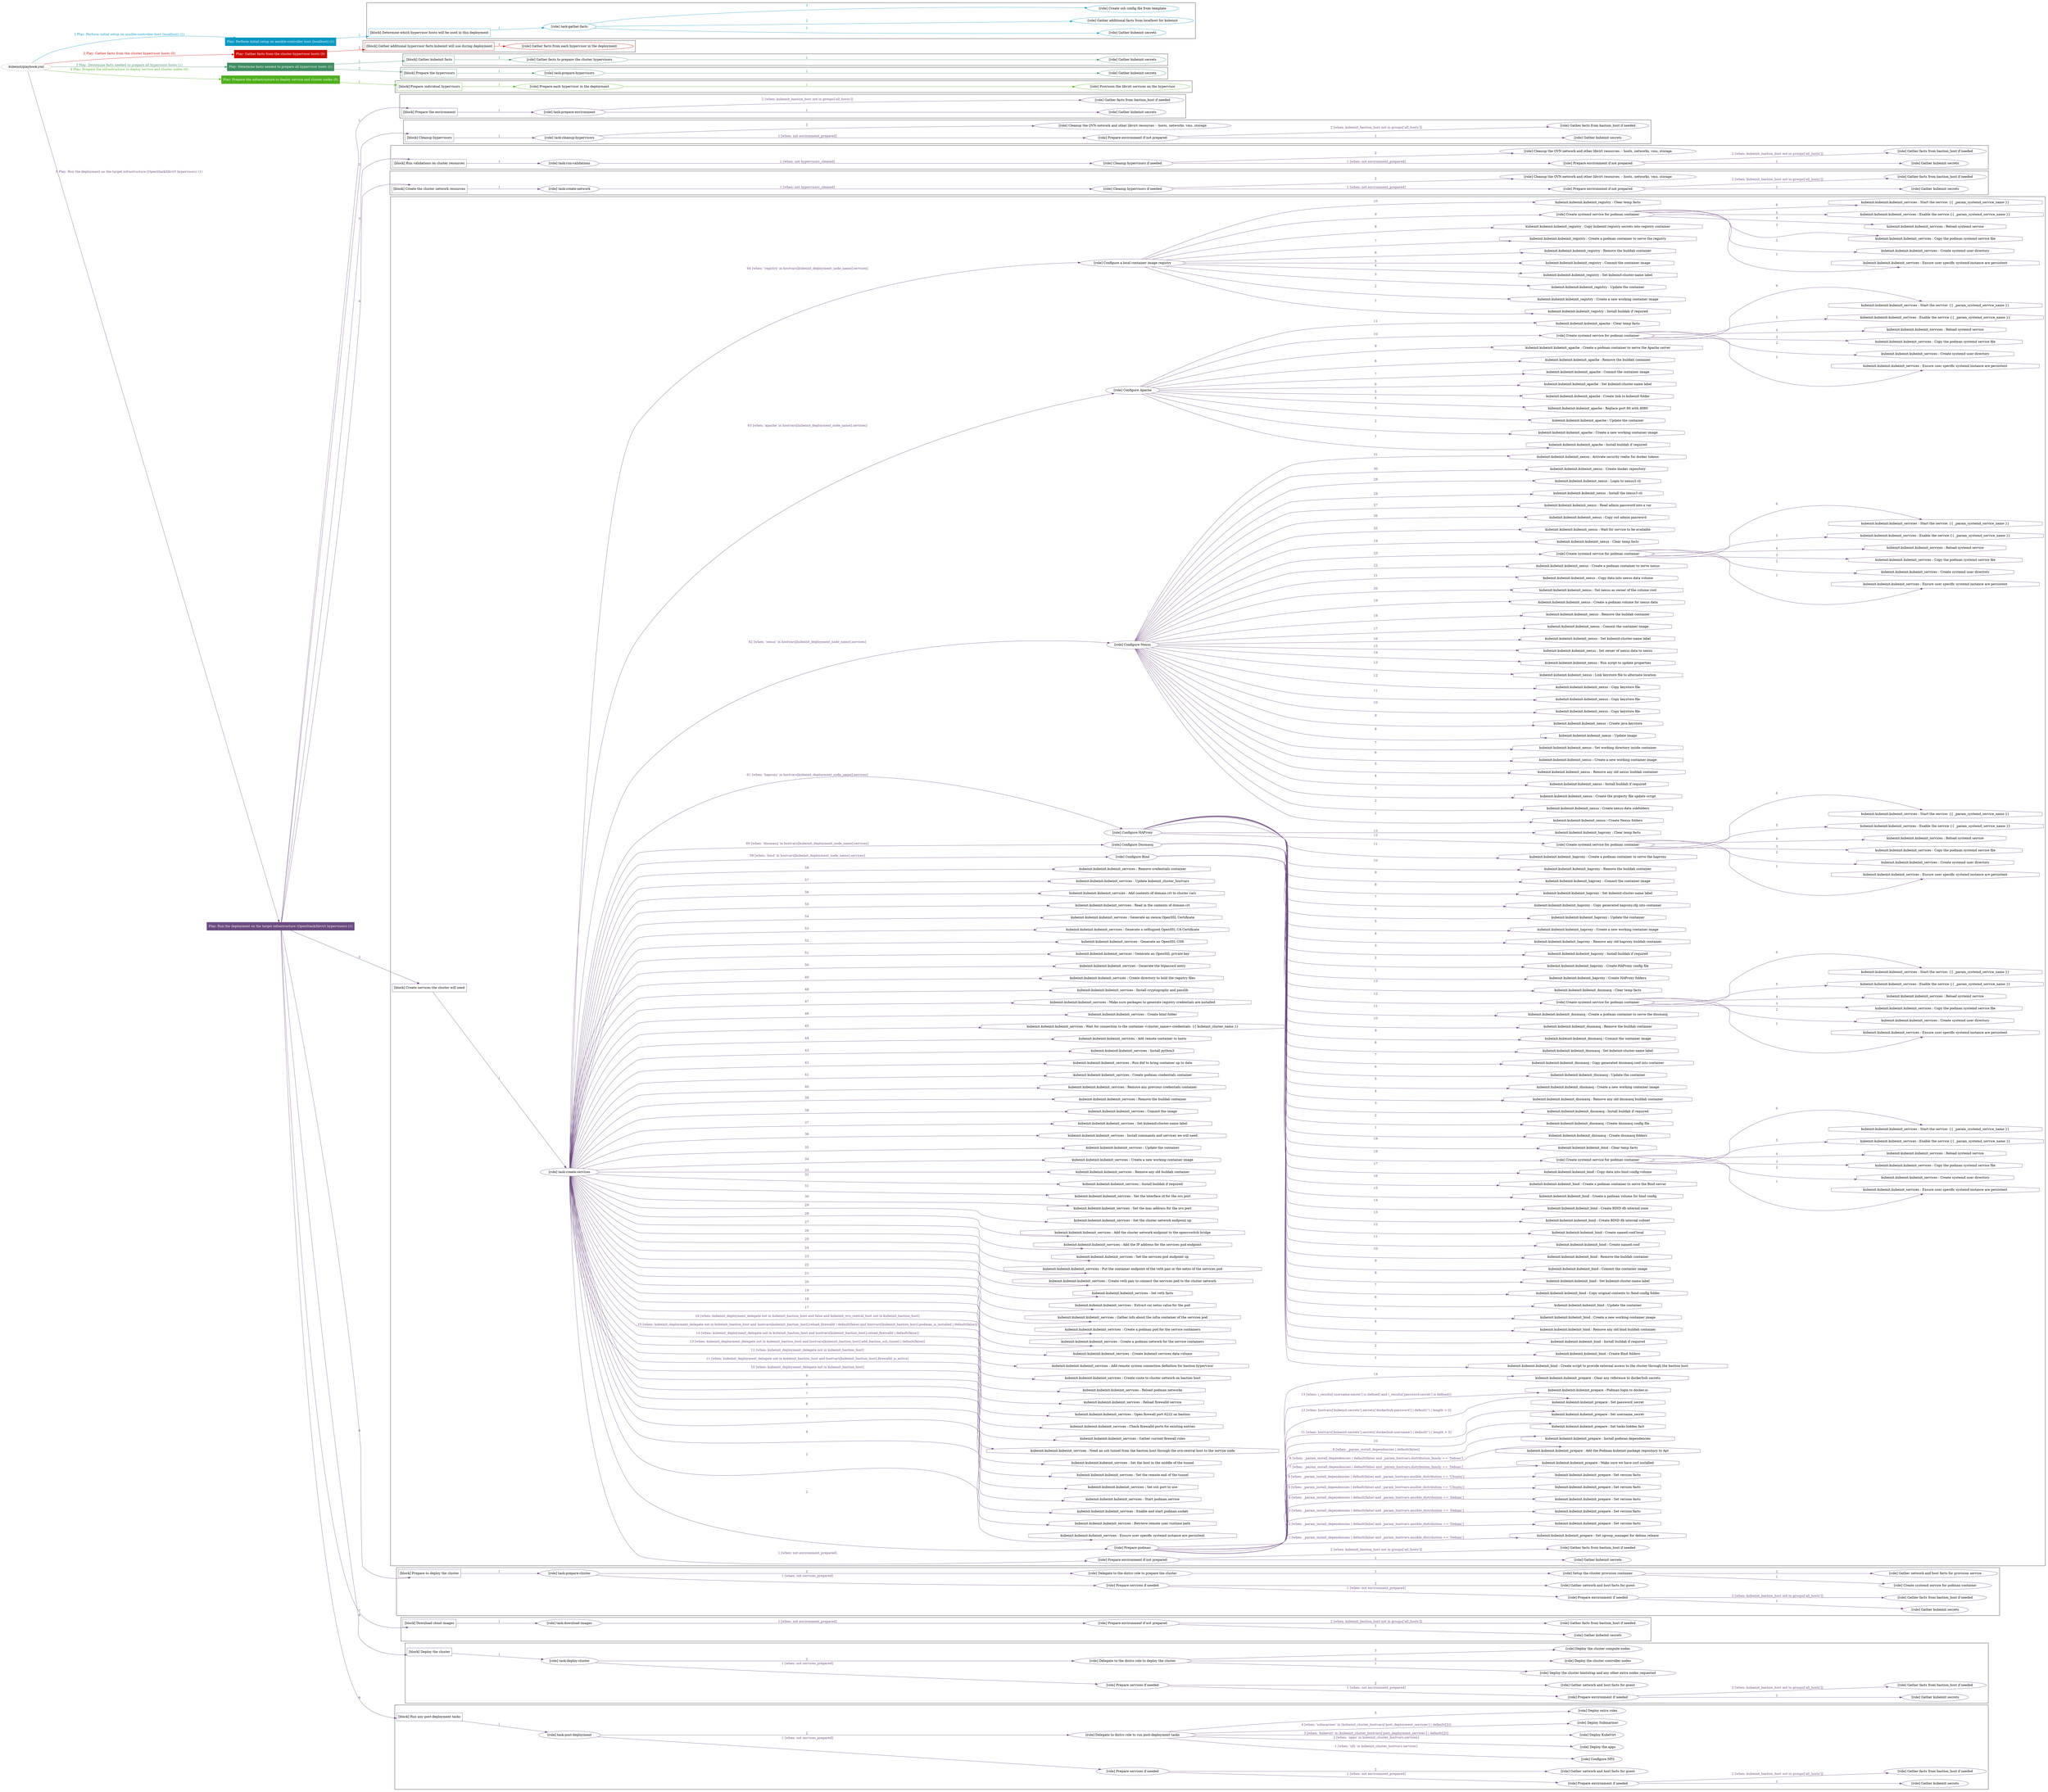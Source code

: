 digraph {
	graph [concentrate=true ordering=in rankdir=LR ratio=fill]
	edge [esep=5 sep=10]
	"kubeinit/playbook.yml" [URL="/home/runner/work/kubeinit/kubeinit/kubeinit/playbook.yml" id=playbook_57393f46 style=dotted]
	"kubeinit/playbook.yml" -> play_ec0f1c3c [label="1 Play: Perform initial setup on ansible-controller host (localhost) (1)" color="#0998c3" fontcolor="#0998c3" id=edge_play_ec0f1c3c labeltooltip="1 Play: Perform initial setup on ansible-controller host (localhost) (1)" tooltip="1 Play: Perform initial setup on ansible-controller host (localhost) (1)"]
	subgraph "Play: Perform initial setup on ansible-controller host (localhost) (1)" {
		play_ec0f1c3c [label="Play: Perform initial setup on ansible-controller host (localhost) (1)" URL="/home/runner/work/kubeinit/kubeinit/kubeinit/playbook.yml" color="#0998c3" fontcolor="#ffffff" id=play_ec0f1c3c shape=box style=filled tooltip=localhost]
		play_ec0f1c3c -> block_d57c7afa [label=1 color="#0998c3" fontcolor="#0998c3" id=edge_block_d57c7afa labeltooltip=1 tooltip=1]
		subgraph cluster_block_d57c7afa {
			block_d57c7afa [label="[block] Determine which hypervisor hosts will be used in this deployment" URL="/home/runner/work/kubeinit/kubeinit/kubeinit/playbook.yml" color="#0998c3" id=block_d57c7afa labeltooltip="Determine which hypervisor hosts will be used in this deployment" shape=box tooltip="Determine which hypervisor hosts will be used in this deployment"]
			block_d57c7afa -> role_cdd6a272 [label="1 " color="#0998c3" fontcolor="#0998c3" id=edge_role_cdd6a272 labeltooltip="1 " tooltip="1 "]
			subgraph "task-gather-facts" {
				role_cdd6a272 [label="[role] task-gather-facts" URL="/home/runner/work/kubeinit/kubeinit/kubeinit/playbook.yml" color="#0998c3" id=role_cdd6a272 tooltip="task-gather-facts"]
				role_cdd6a272 -> role_31a27f69 [label="1 " color="#0998c3" fontcolor="#0998c3" id=edge_role_31a27f69 labeltooltip="1 " tooltip="1 "]
				subgraph "Gather kubeinit secrets" {
					role_31a27f69 [label="[role] Gather kubeinit secrets" URL="/home/runner/.ansible/collections/ansible_collections/kubeinit/kubeinit/roles/kubeinit_prepare/tasks/build_hypervisors_group.yml" color="#0998c3" id=role_31a27f69 tooltip="Gather kubeinit secrets"]
				}
				role_cdd6a272 -> role_61625e06 [label="2 " color="#0998c3" fontcolor="#0998c3" id=edge_role_61625e06 labeltooltip="2 " tooltip="2 "]
				subgraph "Gather additional facts from localhost for kubeinit" {
					role_61625e06 [label="[role] Gather additional facts from localhost for kubeinit" URL="/home/runner/.ansible/collections/ansible_collections/kubeinit/kubeinit/roles/kubeinit_prepare/tasks/build_hypervisors_group.yml" color="#0998c3" id=role_61625e06 tooltip="Gather additional facts from localhost for kubeinit"]
				}
				role_cdd6a272 -> role_946bbe37 [label="3 " color="#0998c3" fontcolor="#0998c3" id=edge_role_946bbe37 labeltooltip="3 " tooltip="3 "]
				subgraph "Create ssh config file from template" {
					role_946bbe37 [label="[role] Create ssh config file from template" URL="/home/runner/.ansible/collections/ansible_collections/kubeinit/kubeinit/roles/kubeinit_prepare/tasks/build_hypervisors_group.yml" color="#0998c3" id=role_946bbe37 tooltip="Create ssh config file from template"]
				}
			}
		}
	}
	"kubeinit/playbook.yml" -> play_704137b8 [label="2 Play: Gather facts from the cluster hypervisor hosts (0)" color="#cb0a01" fontcolor="#cb0a01" id=edge_play_704137b8 labeltooltip="2 Play: Gather facts from the cluster hypervisor hosts (0)" tooltip="2 Play: Gather facts from the cluster hypervisor hosts (0)"]
	subgraph "Play: Gather facts from the cluster hypervisor hosts (0)" {
		play_704137b8 [label="Play: Gather facts from the cluster hypervisor hosts (0)" URL="/home/runner/work/kubeinit/kubeinit/kubeinit/playbook.yml" color="#cb0a01" fontcolor="#ffffff" id=play_704137b8 shape=box style=filled tooltip="Play: Gather facts from the cluster hypervisor hosts (0)"]
		play_704137b8 -> block_5f20ec51 [label=1 color="#cb0a01" fontcolor="#cb0a01" id=edge_block_5f20ec51 labeltooltip=1 tooltip=1]
		subgraph cluster_block_5f20ec51 {
			block_5f20ec51 [label="[block] Gather additional hypervisor facts kubeinit will use during deployment" URL="/home/runner/work/kubeinit/kubeinit/kubeinit/playbook.yml" color="#cb0a01" id=block_5f20ec51 labeltooltip="Gather additional hypervisor facts kubeinit will use during deployment" shape=box tooltip="Gather additional hypervisor facts kubeinit will use during deployment"]
			block_5f20ec51 -> role_2d65b56b [label="1 " color="#cb0a01" fontcolor="#cb0a01" id=edge_role_2d65b56b labeltooltip="1 " tooltip="1 "]
			subgraph "Gather facts from each hypervisor in the deployment" {
				role_2d65b56b [label="[role] Gather facts from each hypervisor in the deployment" URL="/home/runner/work/kubeinit/kubeinit/kubeinit/playbook.yml" color="#cb0a01" id=role_2d65b56b tooltip="Gather facts from each hypervisor in the deployment"]
			}
		}
	}
	"kubeinit/playbook.yml" -> play_2ebd74ae [label="3 Play: Determine facts needed to prepare all hypervisor hosts (1)" color="#3f8d62" fontcolor="#3f8d62" id=edge_play_2ebd74ae labeltooltip="3 Play: Determine facts needed to prepare all hypervisor hosts (1)" tooltip="3 Play: Determine facts needed to prepare all hypervisor hosts (1)"]
	subgraph "Play: Determine facts needed to prepare all hypervisor hosts (1)" {
		play_2ebd74ae [label="Play: Determine facts needed to prepare all hypervisor hosts (1)" URL="/home/runner/work/kubeinit/kubeinit/kubeinit/playbook.yml" color="#3f8d62" fontcolor="#ffffff" id=play_2ebd74ae shape=box style=filled tooltip=localhost]
		play_2ebd74ae -> block_6e5a3b6b [label=1 color="#3f8d62" fontcolor="#3f8d62" id=edge_block_6e5a3b6b labeltooltip=1 tooltip=1]
		subgraph cluster_block_6e5a3b6b {
			block_6e5a3b6b [label="[block] Gather kubeinit facts" URL="/home/runner/work/kubeinit/kubeinit/kubeinit/playbook.yml" color="#3f8d62" id=block_6e5a3b6b labeltooltip="Gather kubeinit facts" shape=box tooltip="Gather kubeinit facts"]
			block_6e5a3b6b -> role_1a666017 [label="1 " color="#3f8d62" fontcolor="#3f8d62" id=edge_role_1a666017 labeltooltip="1 " tooltip="1 "]
			subgraph "Gather facts to prepare the cluster hypervisors" {
				role_1a666017 [label="[role] Gather facts to prepare the cluster hypervisors" URL="/home/runner/work/kubeinit/kubeinit/kubeinit/playbook.yml" color="#3f8d62" id=role_1a666017 tooltip="Gather facts to prepare the cluster hypervisors"]
				role_1a666017 -> role_9262fbea [label="1 " color="#3f8d62" fontcolor="#3f8d62" id=edge_role_9262fbea labeltooltip="1 " tooltip="1 "]
				subgraph "Gather kubeinit secrets" {
					role_9262fbea [label="[role] Gather kubeinit secrets" URL="/home/runner/.ansible/collections/ansible_collections/kubeinit/kubeinit/roles/kubeinit_prepare/tasks/gather_kubeinit_facts.yml" color="#3f8d62" id=role_9262fbea tooltip="Gather kubeinit secrets"]
				}
			}
		}
		play_2ebd74ae -> block_8682526a [label=2 color="#3f8d62" fontcolor="#3f8d62" id=edge_block_8682526a labeltooltip=2 tooltip=2]
		subgraph cluster_block_8682526a {
			block_8682526a [label="[block] Prepare the hypervisors" URL="/home/runner/work/kubeinit/kubeinit/kubeinit/playbook.yml" color="#3f8d62" id=block_8682526a labeltooltip="Prepare the hypervisors" shape=box tooltip="Prepare the hypervisors"]
			block_8682526a -> role_58aa9857 [label="1 " color="#3f8d62" fontcolor="#3f8d62" id=edge_role_58aa9857 labeltooltip="1 " tooltip="1 "]
			subgraph "task-prepare-hypervisors" {
				role_58aa9857 [label="[role] task-prepare-hypervisors" URL="/home/runner/work/kubeinit/kubeinit/kubeinit/playbook.yml" color="#3f8d62" id=role_58aa9857 tooltip="task-prepare-hypervisors"]
				role_58aa9857 -> role_0650856b [label="1 " color="#3f8d62" fontcolor="#3f8d62" id=edge_role_0650856b labeltooltip="1 " tooltip="1 "]
				subgraph "Gather kubeinit secrets" {
					role_0650856b [label="[role] Gather kubeinit secrets" URL="/home/runner/.ansible/collections/ansible_collections/kubeinit/kubeinit/roles/kubeinit_prepare/tasks/gather_kubeinit_facts.yml" color="#3f8d62" id=role_0650856b tooltip="Gather kubeinit secrets"]
				}
			}
		}
	}
	"kubeinit/playbook.yml" -> play_cd7ec651 [label="4 Play: Prepare the infrastructure to deploy service and cluster nodes (0)" color="#4eb01c" fontcolor="#4eb01c" id=edge_play_cd7ec651 labeltooltip="4 Play: Prepare the infrastructure to deploy service and cluster nodes (0)" tooltip="4 Play: Prepare the infrastructure to deploy service and cluster nodes (0)"]
	subgraph "Play: Prepare the infrastructure to deploy service and cluster nodes (0)" {
		play_cd7ec651 [label="Play: Prepare the infrastructure to deploy service and cluster nodes (0)" URL="/home/runner/work/kubeinit/kubeinit/kubeinit/playbook.yml" color="#4eb01c" fontcolor="#ffffff" id=play_cd7ec651 shape=box style=filled tooltip="Play: Prepare the infrastructure to deploy service and cluster nodes (0)"]
		play_cd7ec651 -> block_596d6475 [label=1 color="#4eb01c" fontcolor="#4eb01c" id=edge_block_596d6475 labeltooltip=1 tooltip=1]
		subgraph cluster_block_596d6475 {
			block_596d6475 [label="[block] Prepare individual hypervisors" URL="/home/runner/work/kubeinit/kubeinit/kubeinit/playbook.yml" color="#4eb01c" id=block_596d6475 labeltooltip="Prepare individual hypervisors" shape=box tooltip="Prepare individual hypervisors"]
			block_596d6475 -> role_08c3cd2b [label="1 " color="#4eb01c" fontcolor="#4eb01c" id=edge_role_08c3cd2b labeltooltip="1 " tooltip="1 "]
			subgraph "Prepare each hypervisor in the deployment" {
				role_08c3cd2b [label="[role] Prepare each hypervisor in the deployment" URL="/home/runner/work/kubeinit/kubeinit/kubeinit/playbook.yml" color="#4eb01c" id=role_08c3cd2b tooltip="Prepare each hypervisor in the deployment"]
				role_08c3cd2b -> role_793bd783 [label="1 " color="#4eb01c" fontcolor="#4eb01c" id=edge_role_793bd783 labeltooltip="1 " tooltip="1 "]
				subgraph "Provision the libvirt services on the hypervisor" {
					role_793bd783 [label="[role] Provision the libvirt services on the hypervisor" URL="/home/runner/.ansible/collections/ansible_collections/kubeinit/kubeinit/roles/kubeinit_prepare/tasks/prepare_hypervisor.yml" color="#4eb01c" id=role_793bd783 tooltip="Provision the libvirt services on the hypervisor"]
				}
			}
		}
	}
	"kubeinit/playbook.yml" -> play_c8bdbc5d [label="5 Play: Run the deployment on the target infrastructure (OpenStack/libvirt hypervisors) (1)" color="#6d4b81" fontcolor="#6d4b81" id=edge_play_c8bdbc5d labeltooltip="5 Play: Run the deployment on the target infrastructure (OpenStack/libvirt hypervisors) (1)" tooltip="5 Play: Run the deployment on the target infrastructure (OpenStack/libvirt hypervisors) (1)"]
	subgraph "Play: Run the deployment on the target infrastructure (OpenStack/libvirt hypervisors) (1)" {
		play_c8bdbc5d [label="Play: Run the deployment on the target infrastructure (OpenStack/libvirt hypervisors) (1)" URL="/home/runner/work/kubeinit/kubeinit/kubeinit/playbook.yml" color="#6d4b81" fontcolor="#ffffff" id=play_c8bdbc5d shape=box style=filled tooltip=localhost]
		play_c8bdbc5d -> block_2a9188d3 [label=1 color="#6d4b81" fontcolor="#6d4b81" id=edge_block_2a9188d3 labeltooltip=1 tooltip=1]
		subgraph cluster_block_2a9188d3 {
			block_2a9188d3 [label="[block] Prepare the environment" URL="/home/runner/work/kubeinit/kubeinit/kubeinit/playbook.yml" color="#6d4b81" id=block_2a9188d3 labeltooltip="Prepare the environment" shape=box tooltip="Prepare the environment"]
			block_2a9188d3 -> role_956a4a55 [label="1 " color="#6d4b81" fontcolor="#6d4b81" id=edge_role_956a4a55 labeltooltip="1 " tooltip="1 "]
			subgraph "task-prepare-environment" {
				role_956a4a55 [label="[role] task-prepare-environment" URL="/home/runner/work/kubeinit/kubeinit/kubeinit/playbook.yml" color="#6d4b81" id=role_956a4a55 tooltip="task-prepare-environment"]
				role_956a4a55 -> role_efdb2c17 [label="1 " color="#6d4b81" fontcolor="#6d4b81" id=edge_role_efdb2c17 labeltooltip="1 " tooltip="1 "]
				subgraph "Gather kubeinit secrets" {
					role_efdb2c17 [label="[role] Gather kubeinit secrets" URL="/home/runner/.ansible/collections/ansible_collections/kubeinit/kubeinit/roles/kubeinit_prepare/tasks/gather_kubeinit_facts.yml" color="#6d4b81" id=role_efdb2c17 tooltip="Gather kubeinit secrets"]
				}
				role_956a4a55 -> role_769dc5d5 [label="2 [when: kubeinit_bastion_host not in groups['all_hosts']]" color="#6d4b81" fontcolor="#6d4b81" id=edge_role_769dc5d5 labeltooltip="2 [when: kubeinit_bastion_host not in groups['all_hosts']]" tooltip="2 [when: kubeinit_bastion_host not in groups['all_hosts']]"]
				subgraph "Gather facts from bastion_host if needed" {
					role_769dc5d5 [label="[role] Gather facts from bastion_host if needed" URL="/home/runner/.ansible/collections/ansible_collections/kubeinit/kubeinit/roles/kubeinit_prepare/tasks/main.yml" color="#6d4b81" id=role_769dc5d5 tooltip="Gather facts from bastion_host if needed"]
				}
			}
		}
		play_c8bdbc5d -> block_9c1a8827 [label=2 color="#6d4b81" fontcolor="#6d4b81" id=edge_block_9c1a8827 labeltooltip=2 tooltip=2]
		subgraph cluster_block_9c1a8827 {
			block_9c1a8827 [label="[block] Cleanup hypervisors" URL="/home/runner/work/kubeinit/kubeinit/kubeinit/playbook.yml" color="#6d4b81" id=block_9c1a8827 labeltooltip="Cleanup hypervisors" shape=box tooltip="Cleanup hypervisors"]
			block_9c1a8827 -> role_e73186e3 [label="1 " color="#6d4b81" fontcolor="#6d4b81" id=edge_role_e73186e3 labeltooltip="1 " tooltip="1 "]
			subgraph "task-cleanup-hypervisors" {
				role_e73186e3 [label="[role] task-cleanup-hypervisors" URL="/home/runner/work/kubeinit/kubeinit/kubeinit/playbook.yml" color="#6d4b81" id=role_e73186e3 tooltip="task-cleanup-hypervisors"]
				role_e73186e3 -> role_171971ed [label="1 [when: not environment_prepared]" color="#6d4b81" fontcolor="#6d4b81" id=edge_role_171971ed labeltooltip="1 [when: not environment_prepared]" tooltip="1 [when: not environment_prepared]"]
				subgraph "Prepare environment if not prepared" {
					role_171971ed [label="[role] Prepare environment if not prepared" URL="/home/runner/.ansible/collections/ansible_collections/kubeinit/kubeinit/roles/kubeinit_libvirt/tasks/cleanup_hypervisors.yml" color="#6d4b81" id=role_171971ed tooltip="Prepare environment if not prepared"]
					role_171971ed -> role_e6a947d6 [label="1 " color="#6d4b81" fontcolor="#6d4b81" id=edge_role_e6a947d6 labeltooltip="1 " tooltip="1 "]
					subgraph "Gather kubeinit secrets" {
						role_e6a947d6 [label="[role] Gather kubeinit secrets" URL="/home/runner/.ansible/collections/ansible_collections/kubeinit/kubeinit/roles/kubeinit_prepare/tasks/gather_kubeinit_facts.yml" color="#6d4b81" id=role_e6a947d6 tooltip="Gather kubeinit secrets"]
					}
					role_171971ed -> role_e4058b50 [label="2 [when: kubeinit_bastion_host not in groups['all_hosts']]" color="#6d4b81" fontcolor="#6d4b81" id=edge_role_e4058b50 labeltooltip="2 [when: kubeinit_bastion_host not in groups['all_hosts']]" tooltip="2 [when: kubeinit_bastion_host not in groups['all_hosts']]"]
					subgraph "Gather facts from bastion_host if needed" {
						role_e4058b50 [label="[role] Gather facts from bastion_host if needed" URL="/home/runner/.ansible/collections/ansible_collections/kubeinit/kubeinit/roles/kubeinit_prepare/tasks/main.yml" color="#6d4b81" id=role_e4058b50 tooltip="Gather facts from bastion_host if needed"]
					}
				}
				role_e73186e3 -> role_80726c02 [label="2 " color="#6d4b81" fontcolor="#6d4b81" id=edge_role_80726c02 labeltooltip="2 " tooltip="2 "]
				subgraph "Cleanup the OVN network and other libvirt resources -- hosts, networks, vms, storage" {
					role_80726c02 [label="[role] Cleanup the OVN network and other libvirt resources -- hosts, networks, vms, storage" URL="/home/runner/.ansible/collections/ansible_collections/kubeinit/kubeinit/roles/kubeinit_libvirt/tasks/cleanup_hypervisors.yml" color="#6d4b81" id=role_80726c02 tooltip="Cleanup the OVN network and other libvirt resources -- hosts, networks, vms, storage"]
				}
			}
		}
		play_c8bdbc5d -> block_9a83a9eb [label=3 color="#6d4b81" fontcolor="#6d4b81" id=edge_block_9a83a9eb labeltooltip=3 tooltip=3]
		subgraph cluster_block_9a83a9eb {
			block_9a83a9eb [label="[block] Run validations on cluster resources" URL="/home/runner/work/kubeinit/kubeinit/kubeinit/playbook.yml" color="#6d4b81" id=block_9a83a9eb labeltooltip="Run validations on cluster resources" shape=box tooltip="Run validations on cluster resources"]
			block_9a83a9eb -> role_89c44d98 [label="1 " color="#6d4b81" fontcolor="#6d4b81" id=edge_role_89c44d98 labeltooltip="1 " tooltip="1 "]
			subgraph "task-run-validations" {
				role_89c44d98 [label="[role] task-run-validations" URL="/home/runner/work/kubeinit/kubeinit/kubeinit/playbook.yml" color="#6d4b81" id=role_89c44d98 tooltip="task-run-validations"]
				role_89c44d98 -> role_5ca2cc93 [label="1 [when: not hypervisors_cleaned]" color="#6d4b81" fontcolor="#6d4b81" id=edge_role_5ca2cc93 labeltooltip="1 [when: not hypervisors_cleaned]" tooltip="1 [when: not hypervisors_cleaned]"]
				subgraph "Cleanup hypervisors if needed" {
					role_5ca2cc93 [label="[role] Cleanup hypervisors if needed" URL="/home/runner/.ansible/collections/ansible_collections/kubeinit/kubeinit/roles/kubeinit_validations/tasks/main.yml" color="#6d4b81" id=role_5ca2cc93 tooltip="Cleanup hypervisors if needed"]
					role_5ca2cc93 -> role_623c7a6f [label="1 [when: not environment_prepared]" color="#6d4b81" fontcolor="#6d4b81" id=edge_role_623c7a6f labeltooltip="1 [when: not environment_prepared]" tooltip="1 [when: not environment_prepared]"]
					subgraph "Prepare environment if not prepared" {
						role_623c7a6f [label="[role] Prepare environment if not prepared" URL="/home/runner/.ansible/collections/ansible_collections/kubeinit/kubeinit/roles/kubeinit_libvirt/tasks/cleanup_hypervisors.yml" color="#6d4b81" id=role_623c7a6f tooltip="Prepare environment if not prepared"]
						role_623c7a6f -> role_402c2982 [label="1 " color="#6d4b81" fontcolor="#6d4b81" id=edge_role_402c2982 labeltooltip="1 " tooltip="1 "]
						subgraph "Gather kubeinit secrets" {
							role_402c2982 [label="[role] Gather kubeinit secrets" URL="/home/runner/.ansible/collections/ansible_collections/kubeinit/kubeinit/roles/kubeinit_prepare/tasks/gather_kubeinit_facts.yml" color="#6d4b81" id=role_402c2982 tooltip="Gather kubeinit secrets"]
						}
						role_623c7a6f -> role_8d1b978a [label="2 [when: kubeinit_bastion_host not in groups['all_hosts']]" color="#6d4b81" fontcolor="#6d4b81" id=edge_role_8d1b978a labeltooltip="2 [when: kubeinit_bastion_host not in groups['all_hosts']]" tooltip="2 [when: kubeinit_bastion_host not in groups['all_hosts']]"]
						subgraph "Gather facts from bastion_host if needed" {
							role_8d1b978a [label="[role] Gather facts from bastion_host if needed" URL="/home/runner/.ansible/collections/ansible_collections/kubeinit/kubeinit/roles/kubeinit_prepare/tasks/main.yml" color="#6d4b81" id=role_8d1b978a tooltip="Gather facts from bastion_host if needed"]
						}
					}
					role_5ca2cc93 -> role_942ca894 [label="2 " color="#6d4b81" fontcolor="#6d4b81" id=edge_role_942ca894 labeltooltip="2 " tooltip="2 "]
					subgraph "Cleanup the OVN network and other libvirt resources -- hosts, networks, vms, storage" {
						role_942ca894 [label="[role] Cleanup the OVN network and other libvirt resources -- hosts, networks, vms, storage" URL="/home/runner/.ansible/collections/ansible_collections/kubeinit/kubeinit/roles/kubeinit_libvirt/tasks/cleanup_hypervisors.yml" color="#6d4b81" id=role_942ca894 tooltip="Cleanup the OVN network and other libvirt resources -- hosts, networks, vms, storage"]
					}
				}
			}
		}
		play_c8bdbc5d -> block_49c83b58 [label=4 color="#6d4b81" fontcolor="#6d4b81" id=edge_block_49c83b58 labeltooltip=4 tooltip=4]
		subgraph cluster_block_49c83b58 {
			block_49c83b58 [label="[block] Create the cluster network resources" URL="/home/runner/work/kubeinit/kubeinit/kubeinit/playbook.yml" color="#6d4b81" id=block_49c83b58 labeltooltip="Create the cluster network resources" shape=box tooltip="Create the cluster network resources"]
			block_49c83b58 -> role_9cae3a11 [label="1 " color="#6d4b81" fontcolor="#6d4b81" id=edge_role_9cae3a11 labeltooltip="1 " tooltip="1 "]
			subgraph "task-create-network" {
				role_9cae3a11 [label="[role] task-create-network" URL="/home/runner/work/kubeinit/kubeinit/kubeinit/playbook.yml" color="#6d4b81" id=role_9cae3a11 tooltip="task-create-network"]
				role_9cae3a11 -> role_40a2847a [label="1 [when: not hypervisors_cleaned]" color="#6d4b81" fontcolor="#6d4b81" id=edge_role_40a2847a labeltooltip="1 [when: not hypervisors_cleaned]" tooltip="1 [when: not hypervisors_cleaned]"]
				subgraph "Cleanup hypervisors if needed" {
					role_40a2847a [label="[role] Cleanup hypervisors if needed" URL="/home/runner/.ansible/collections/ansible_collections/kubeinit/kubeinit/roles/kubeinit_libvirt/tasks/create_network.yml" color="#6d4b81" id=role_40a2847a tooltip="Cleanup hypervisors if needed"]
					role_40a2847a -> role_1d6ea5f0 [label="1 [when: not environment_prepared]" color="#6d4b81" fontcolor="#6d4b81" id=edge_role_1d6ea5f0 labeltooltip="1 [when: not environment_prepared]" tooltip="1 [when: not environment_prepared]"]
					subgraph "Prepare environment if not prepared" {
						role_1d6ea5f0 [label="[role] Prepare environment if not prepared" URL="/home/runner/.ansible/collections/ansible_collections/kubeinit/kubeinit/roles/kubeinit_libvirt/tasks/cleanup_hypervisors.yml" color="#6d4b81" id=role_1d6ea5f0 tooltip="Prepare environment if not prepared"]
						role_1d6ea5f0 -> role_def9d49c [label="1 " color="#6d4b81" fontcolor="#6d4b81" id=edge_role_def9d49c labeltooltip="1 " tooltip="1 "]
						subgraph "Gather kubeinit secrets" {
							role_def9d49c [label="[role] Gather kubeinit secrets" URL="/home/runner/.ansible/collections/ansible_collections/kubeinit/kubeinit/roles/kubeinit_prepare/tasks/gather_kubeinit_facts.yml" color="#6d4b81" id=role_def9d49c tooltip="Gather kubeinit secrets"]
						}
						role_1d6ea5f0 -> role_ad601d4d [label="2 [when: kubeinit_bastion_host not in groups['all_hosts']]" color="#6d4b81" fontcolor="#6d4b81" id=edge_role_ad601d4d labeltooltip="2 [when: kubeinit_bastion_host not in groups['all_hosts']]" tooltip="2 [when: kubeinit_bastion_host not in groups['all_hosts']]"]
						subgraph "Gather facts from bastion_host if needed" {
							role_ad601d4d [label="[role] Gather facts from bastion_host if needed" URL="/home/runner/.ansible/collections/ansible_collections/kubeinit/kubeinit/roles/kubeinit_prepare/tasks/main.yml" color="#6d4b81" id=role_ad601d4d tooltip="Gather facts from bastion_host if needed"]
						}
					}
					role_40a2847a -> role_6b91fc7a [label="2 " color="#6d4b81" fontcolor="#6d4b81" id=edge_role_6b91fc7a labeltooltip="2 " tooltip="2 "]
					subgraph "Cleanup the OVN network and other libvirt resources -- hosts, networks, vms, storage" {
						role_6b91fc7a [label="[role] Cleanup the OVN network and other libvirt resources -- hosts, networks, vms, storage" URL="/home/runner/.ansible/collections/ansible_collections/kubeinit/kubeinit/roles/kubeinit_libvirt/tasks/cleanup_hypervisors.yml" color="#6d4b81" id=role_6b91fc7a tooltip="Cleanup the OVN network and other libvirt resources -- hosts, networks, vms, storage"]
					}
				}
			}
		}
		play_c8bdbc5d -> block_977093ac [label=5 color="#6d4b81" fontcolor="#6d4b81" id=edge_block_977093ac labeltooltip=5 tooltip=5]
		subgraph cluster_block_977093ac {
			block_977093ac [label="[block] Create services the cluster will need" URL="/home/runner/work/kubeinit/kubeinit/kubeinit/playbook.yml" color="#6d4b81" id=block_977093ac labeltooltip="Create services the cluster will need" shape=box tooltip="Create services the cluster will need"]
			block_977093ac -> role_93685d0f [label="1 " color="#6d4b81" fontcolor="#6d4b81" id=edge_role_93685d0f labeltooltip="1 " tooltip="1 "]
			subgraph "task-create-services" {
				role_93685d0f [label="[role] task-create-services" URL="/home/runner/work/kubeinit/kubeinit/kubeinit/playbook.yml" color="#6d4b81" id=role_93685d0f tooltip="task-create-services"]
				role_93685d0f -> role_522dac7f [label="1 [when: not environment_prepared]" color="#6d4b81" fontcolor="#6d4b81" id=edge_role_522dac7f labeltooltip="1 [when: not environment_prepared]" tooltip="1 [when: not environment_prepared]"]
				subgraph "Prepare environment if not prepared" {
					role_522dac7f [label="[role] Prepare environment if not prepared" URL="/home/runner/.ansible/collections/ansible_collections/kubeinit/kubeinit/roles/kubeinit_services/tasks/main.yml" color="#6d4b81" id=role_522dac7f tooltip="Prepare environment if not prepared"]
					role_522dac7f -> role_4a7b18a3 [label="1 " color="#6d4b81" fontcolor="#6d4b81" id=edge_role_4a7b18a3 labeltooltip="1 " tooltip="1 "]
					subgraph "Gather kubeinit secrets" {
						role_4a7b18a3 [label="[role] Gather kubeinit secrets" URL="/home/runner/.ansible/collections/ansible_collections/kubeinit/kubeinit/roles/kubeinit_prepare/tasks/gather_kubeinit_facts.yml" color="#6d4b81" id=role_4a7b18a3 tooltip="Gather kubeinit secrets"]
					}
					role_522dac7f -> role_984c8ee4 [label="2 [when: kubeinit_bastion_host not in groups['all_hosts']]" color="#6d4b81" fontcolor="#6d4b81" id=edge_role_984c8ee4 labeltooltip="2 [when: kubeinit_bastion_host not in groups['all_hosts']]" tooltip="2 [when: kubeinit_bastion_host not in groups['all_hosts']]"]
					subgraph "Gather facts from bastion_host if needed" {
						role_984c8ee4 [label="[role] Gather facts from bastion_host if needed" URL="/home/runner/.ansible/collections/ansible_collections/kubeinit/kubeinit/roles/kubeinit_prepare/tasks/main.yml" color="#6d4b81" id=role_984c8ee4 tooltip="Gather facts from bastion_host if needed"]
					}
				}
				role_93685d0f -> role_09a884b8 [label="2 " color="#6d4b81" fontcolor="#6d4b81" id=edge_role_09a884b8 labeltooltip="2 " tooltip="2 "]
				subgraph "Prepare podman" {
					role_09a884b8 [label="[role] Prepare podman" URL="/home/runner/.ansible/collections/ansible_collections/kubeinit/kubeinit/roles/kubeinit_services/tasks/00_create_service_pod.yml" color="#6d4b81" id=role_09a884b8 tooltip="Prepare podman"]
					task_b2f1f551 [label="kubeinit.kubeinit.kubeinit_prepare : Set cgroup_manager for debian release" URL="/home/runner/.ansible/collections/ansible_collections/kubeinit/kubeinit/roles/kubeinit_prepare/tasks/prepare_podman.yml" color="#6d4b81" id=task_b2f1f551 shape=octagon tooltip="kubeinit.kubeinit.kubeinit_prepare : Set cgroup_manager for debian release"]
					role_09a884b8 -> task_b2f1f551 [label="1 [when: _param_install_dependencies | default(false) and _param_hostvars.ansible_distribution == 'Debian']" color="#6d4b81" fontcolor="#6d4b81" id=edge_task_b2f1f551 labeltooltip="1 [when: _param_install_dependencies | default(false) and _param_hostvars.ansible_distribution == 'Debian']" tooltip="1 [when: _param_install_dependencies | default(false) and _param_hostvars.ansible_distribution == 'Debian']"]
					task_8938483b [label="kubeinit.kubeinit.kubeinit_prepare : Set version facts" URL="/home/runner/.ansible/collections/ansible_collections/kubeinit/kubeinit/roles/kubeinit_prepare/tasks/prepare_podman.yml" color="#6d4b81" id=task_8938483b shape=octagon tooltip="kubeinit.kubeinit.kubeinit_prepare : Set version facts"]
					role_09a884b8 -> task_8938483b [label="2 [when: _param_install_dependencies | default(false) and _param_hostvars.ansible_distribution == 'Debian']" color="#6d4b81" fontcolor="#6d4b81" id=edge_task_8938483b labeltooltip="2 [when: _param_install_dependencies | default(false) and _param_hostvars.ansible_distribution == 'Debian']" tooltip="2 [when: _param_install_dependencies | default(false) and _param_hostvars.ansible_distribution == 'Debian']"]
					task_318b3f26 [label="kubeinit.kubeinit.kubeinit_prepare : Set version facts" URL="/home/runner/.ansible/collections/ansible_collections/kubeinit/kubeinit/roles/kubeinit_prepare/tasks/prepare_podman.yml" color="#6d4b81" id=task_318b3f26 shape=octagon tooltip="kubeinit.kubeinit.kubeinit_prepare : Set version facts"]
					role_09a884b8 -> task_318b3f26 [label="3 [when: _param_install_dependencies | default(false) and _param_hostvars.ansible_distribution == 'Debian']" color="#6d4b81" fontcolor="#6d4b81" id=edge_task_318b3f26 labeltooltip="3 [when: _param_install_dependencies | default(false) and _param_hostvars.ansible_distribution == 'Debian']" tooltip="3 [when: _param_install_dependencies | default(false) and _param_hostvars.ansible_distribution == 'Debian']"]
					task_f9cdb4f1 [label="kubeinit.kubeinit.kubeinit_prepare : Set version facts" URL="/home/runner/.ansible/collections/ansible_collections/kubeinit/kubeinit/roles/kubeinit_prepare/tasks/prepare_podman.yml" color="#6d4b81" id=task_f9cdb4f1 shape=octagon tooltip="kubeinit.kubeinit.kubeinit_prepare : Set version facts"]
					role_09a884b8 -> task_f9cdb4f1 [label="4 [when: _param_install_dependencies | default(false) and _param_hostvars.ansible_distribution == 'Debian']" color="#6d4b81" fontcolor="#6d4b81" id=edge_task_f9cdb4f1 labeltooltip="4 [when: _param_install_dependencies | default(false) and _param_hostvars.ansible_distribution == 'Debian']" tooltip="4 [when: _param_install_dependencies | default(false) and _param_hostvars.ansible_distribution == 'Debian']"]
					task_bf307c56 [label="kubeinit.kubeinit.kubeinit_prepare : Set version facts" URL="/home/runner/.ansible/collections/ansible_collections/kubeinit/kubeinit/roles/kubeinit_prepare/tasks/prepare_podman.yml" color="#6d4b81" id=task_bf307c56 shape=octagon tooltip="kubeinit.kubeinit.kubeinit_prepare : Set version facts"]
					role_09a884b8 -> task_bf307c56 [label="5 [when: _param_install_dependencies | default(false) and _param_hostvars.ansible_distribution == 'Ubuntu']" color="#6d4b81" fontcolor="#6d4b81" id=edge_task_bf307c56 labeltooltip="5 [when: _param_install_dependencies | default(false) and _param_hostvars.ansible_distribution == 'Ubuntu']" tooltip="5 [when: _param_install_dependencies | default(false) and _param_hostvars.ansible_distribution == 'Ubuntu']"]
					task_fa696220 [label="kubeinit.kubeinit.kubeinit_prepare : Set version facts" URL="/home/runner/.ansible/collections/ansible_collections/kubeinit/kubeinit/roles/kubeinit_prepare/tasks/prepare_podman.yml" color="#6d4b81" id=task_fa696220 shape=octagon tooltip="kubeinit.kubeinit.kubeinit_prepare : Set version facts"]
					role_09a884b8 -> task_fa696220 [label="6 [when: _param_install_dependencies | default(false) and _param_hostvars.ansible_distribution == 'Ubuntu']" color="#6d4b81" fontcolor="#6d4b81" id=edge_task_fa696220 labeltooltip="6 [when: _param_install_dependencies | default(false) and _param_hostvars.ansible_distribution == 'Ubuntu']" tooltip="6 [when: _param_install_dependencies | default(false) and _param_hostvars.ansible_distribution == 'Ubuntu']"]
					task_9e262749 [label="kubeinit.kubeinit.kubeinit_prepare : Make sure we have curl installed" URL="/home/runner/.ansible/collections/ansible_collections/kubeinit/kubeinit/roles/kubeinit_prepare/tasks/prepare_podman.yml" color="#6d4b81" id=task_9e262749 shape=octagon tooltip="kubeinit.kubeinit.kubeinit_prepare : Make sure we have curl installed"]
					role_09a884b8 -> task_9e262749 [label="7 [when: _param_install_dependencies | default(false) and _param_hostvars.distribution_family == 'Debian']" color="#6d4b81" fontcolor="#6d4b81" id=edge_task_9e262749 labeltooltip="7 [when: _param_install_dependencies | default(false) and _param_hostvars.distribution_family == 'Debian']" tooltip="7 [when: _param_install_dependencies | default(false) and _param_hostvars.distribution_family == 'Debian']"]
					task_d01bf22e [label="kubeinit.kubeinit.kubeinit_prepare : Add the Podman kubeinit package repository to Apt" URL="/home/runner/.ansible/collections/ansible_collections/kubeinit/kubeinit/roles/kubeinit_prepare/tasks/prepare_podman.yml" color="#6d4b81" id=task_d01bf22e shape=octagon tooltip="kubeinit.kubeinit.kubeinit_prepare : Add the Podman kubeinit package repository to Apt"]
					role_09a884b8 -> task_d01bf22e [label="8 [when: _param_install_dependencies | default(false) and _param_hostvars.distribution_family == 'Debian']" color="#6d4b81" fontcolor="#6d4b81" id=edge_task_d01bf22e labeltooltip="8 [when: _param_install_dependencies | default(false) and _param_hostvars.distribution_family == 'Debian']" tooltip="8 [when: _param_install_dependencies | default(false) and _param_hostvars.distribution_family == 'Debian']"]
					task_c2008c8d [label="kubeinit.kubeinit.kubeinit_prepare : Install podman dependencies" URL="/home/runner/.ansible/collections/ansible_collections/kubeinit/kubeinit/roles/kubeinit_prepare/tasks/prepare_podman.yml" color="#6d4b81" id=task_c2008c8d shape=octagon tooltip="kubeinit.kubeinit.kubeinit_prepare : Install podman dependencies"]
					role_09a884b8 -> task_c2008c8d [label="9 [when: _param_install_dependencies | default(false)]" color="#6d4b81" fontcolor="#6d4b81" id=edge_task_c2008c8d labeltooltip="9 [when: _param_install_dependencies | default(false)]" tooltip="9 [when: _param_install_dependencies | default(false)]"]
					task_8eac497a [label="kubeinit.kubeinit.kubeinit_prepare : Set tasks-hidden fact" URL="/home/runner/.ansible/collections/ansible_collections/kubeinit/kubeinit/roles/kubeinit_prepare/tasks/prepare_podman.yml" color="#6d4b81" id=task_8eac497a shape=octagon tooltip="kubeinit.kubeinit.kubeinit_prepare : Set tasks-hidden fact"]
					role_09a884b8 -> task_8eac497a [label="10 " color="#6d4b81" fontcolor="#6d4b81" id=edge_task_8eac497a labeltooltip="10 " tooltip="10 "]
					task_32747e16 [label="kubeinit.kubeinit.kubeinit_prepare : Set username_secret" URL="/home/runner/.ansible/collections/ansible_collections/kubeinit/kubeinit/roles/kubeinit_prepare/tasks/prepare_podman.yml" color="#6d4b81" id=task_32747e16 shape=octagon tooltip="kubeinit.kubeinit.kubeinit_prepare : Set username_secret"]
					role_09a884b8 -> task_32747e16 [label="11 [when: hostvars['kubeinit-secrets'].secrets['dockerhub-username'] | default('') | length > 0]" color="#6d4b81" fontcolor="#6d4b81" id=edge_task_32747e16 labeltooltip="11 [when: hostvars['kubeinit-secrets'].secrets['dockerhub-username'] | default('') | length > 0]" tooltip="11 [when: hostvars['kubeinit-secrets'].secrets['dockerhub-username'] | default('') | length > 0]"]
					task_19dfa20d [label="kubeinit.kubeinit.kubeinit_prepare : Set password_secret" URL="/home/runner/.ansible/collections/ansible_collections/kubeinit/kubeinit/roles/kubeinit_prepare/tasks/prepare_podman.yml" color="#6d4b81" id=task_19dfa20d shape=octagon tooltip="kubeinit.kubeinit.kubeinit_prepare : Set password_secret"]
					role_09a884b8 -> task_19dfa20d [label="12 [when: hostvars['kubeinit-secrets'].secrets['dockerhub-password'] | default('') | length > 0]" color="#6d4b81" fontcolor="#6d4b81" id=edge_task_19dfa20d labeltooltip="12 [when: hostvars['kubeinit-secrets'].secrets['dockerhub-password'] | default('') | length > 0]" tooltip="12 [when: hostvars['kubeinit-secrets'].secrets['dockerhub-password'] | default('') | length > 0]"]
					task_b4f6f3bd [label="kubeinit.kubeinit.kubeinit_prepare : Podman login to docker.io" URL="/home/runner/.ansible/collections/ansible_collections/kubeinit/kubeinit/roles/kubeinit_prepare/tasks/prepare_podman.yml" color="#6d4b81" id=task_b4f6f3bd shape=octagon tooltip="kubeinit.kubeinit.kubeinit_prepare : Podman login to docker.io"]
					role_09a884b8 -> task_b4f6f3bd [label="13 [when: (_results['username-secret'] is defined) and (_results['password-secret'] is defined)]" color="#6d4b81" fontcolor="#6d4b81" id=edge_task_b4f6f3bd labeltooltip="13 [when: (_results['username-secret'] is defined) and (_results['password-secret'] is defined)]" tooltip="13 [when: (_results['username-secret'] is defined) and (_results['password-secret'] is defined)]"]
					task_05216f0d [label="kubeinit.kubeinit.kubeinit_prepare : Clear any reference to dockerhub secrets" URL="/home/runner/.ansible/collections/ansible_collections/kubeinit/kubeinit/roles/kubeinit_prepare/tasks/prepare_podman.yml" color="#6d4b81" id=task_05216f0d shape=octagon tooltip="kubeinit.kubeinit.kubeinit_prepare : Clear any reference to dockerhub secrets"]
					role_09a884b8 -> task_05216f0d [label="14 " color="#6d4b81" fontcolor="#6d4b81" id=edge_task_05216f0d labeltooltip="14 " tooltip="14 "]
				}
				task_be961616 [label="kubeinit.kubeinit.kubeinit_services : Ensure user specific systemd instance are persistent" URL="/home/runner/.ansible/collections/ansible_collections/kubeinit/kubeinit/roles/kubeinit_services/tasks/00_create_service_pod.yml" color="#6d4b81" id=task_be961616 shape=octagon tooltip="kubeinit.kubeinit.kubeinit_services : Ensure user specific systemd instance are persistent"]
				role_93685d0f -> task_be961616 [label="3 " color="#6d4b81" fontcolor="#6d4b81" id=edge_task_be961616 labeltooltip="3 " tooltip="3 "]
				task_63af09be [label="kubeinit.kubeinit.kubeinit_services : Retrieve remote user runtime path" URL="/home/runner/.ansible/collections/ansible_collections/kubeinit/kubeinit/roles/kubeinit_services/tasks/00_create_service_pod.yml" color="#6d4b81" id=task_63af09be shape=octagon tooltip="kubeinit.kubeinit.kubeinit_services : Retrieve remote user runtime path"]
				role_93685d0f -> task_63af09be [label="4 " color="#6d4b81" fontcolor="#6d4b81" id=edge_task_63af09be labeltooltip="4 " tooltip="4 "]
				task_e6b073bf [label="kubeinit.kubeinit.kubeinit_services : Enable and start podman.socket" URL="/home/runner/.ansible/collections/ansible_collections/kubeinit/kubeinit/roles/kubeinit_services/tasks/00_create_service_pod.yml" color="#6d4b81" id=task_e6b073bf shape=octagon tooltip="kubeinit.kubeinit.kubeinit_services : Enable and start podman.socket"]
				role_93685d0f -> task_e6b073bf [label="5 " color="#6d4b81" fontcolor="#6d4b81" id=edge_task_e6b073bf labeltooltip="5 " tooltip="5 "]
				task_a748ba24 [label="kubeinit.kubeinit.kubeinit_services : Start podman.service" URL="/home/runner/.ansible/collections/ansible_collections/kubeinit/kubeinit/roles/kubeinit_services/tasks/00_create_service_pod.yml" color="#6d4b81" id=task_a748ba24 shape=octagon tooltip="kubeinit.kubeinit.kubeinit_services : Start podman.service"]
				role_93685d0f -> task_a748ba24 [label="6 " color="#6d4b81" fontcolor="#6d4b81" id=edge_task_a748ba24 labeltooltip="6 " tooltip="6 "]
				task_1e00bcd8 [label="kubeinit.kubeinit.kubeinit_services : Set ssh port to use" URL="/home/runner/.ansible/collections/ansible_collections/kubeinit/kubeinit/roles/kubeinit_services/tasks/00_create_service_pod.yml" color="#6d4b81" id=task_1e00bcd8 shape=octagon tooltip="kubeinit.kubeinit.kubeinit_services : Set ssh port to use"]
				role_93685d0f -> task_1e00bcd8 [label="7 " color="#6d4b81" fontcolor="#6d4b81" id=edge_task_1e00bcd8 labeltooltip="7 " tooltip="7 "]
				task_6deab531 [label="kubeinit.kubeinit.kubeinit_services : Set the remote end of the tunnel" URL="/home/runner/.ansible/collections/ansible_collections/kubeinit/kubeinit/roles/kubeinit_services/tasks/00_create_service_pod.yml" color="#6d4b81" id=task_6deab531 shape=octagon tooltip="kubeinit.kubeinit.kubeinit_services : Set the remote end of the tunnel"]
				role_93685d0f -> task_6deab531 [label="8 " color="#6d4b81" fontcolor="#6d4b81" id=edge_task_6deab531 labeltooltip="8 " tooltip="8 "]
				task_ff74c376 [label="kubeinit.kubeinit.kubeinit_services : Set the host in the middle of the tunnel" URL="/home/runner/.ansible/collections/ansible_collections/kubeinit/kubeinit/roles/kubeinit_services/tasks/00_create_service_pod.yml" color="#6d4b81" id=task_ff74c376 shape=octagon tooltip="kubeinit.kubeinit.kubeinit_services : Set the host in the middle of the tunnel"]
				role_93685d0f -> task_ff74c376 [label="9 " color="#6d4b81" fontcolor="#6d4b81" id=edge_task_ff74c376 labeltooltip="9 " tooltip="9 "]
				task_e49a69b8 [label="kubeinit.kubeinit.kubeinit_services : Need an ssh tunnel from the bastion host through the ovn-central host to the service node" URL="/home/runner/.ansible/collections/ansible_collections/kubeinit/kubeinit/roles/kubeinit_services/tasks/00_create_service_pod.yml" color="#6d4b81" id=task_e49a69b8 shape=octagon tooltip="kubeinit.kubeinit.kubeinit_services : Need an ssh tunnel from the bastion host through the ovn-central host to the service node"]
				role_93685d0f -> task_e49a69b8 [label="10 [when: kubeinit_deployment_delegate not in kubeinit_bastion_host]" color="#6d4b81" fontcolor="#6d4b81" id=edge_task_e49a69b8 labeltooltip="10 [when: kubeinit_deployment_delegate not in kubeinit_bastion_host]" tooltip="10 [when: kubeinit_deployment_delegate not in kubeinit_bastion_host]"]
				task_c851f848 [label="kubeinit.kubeinit.kubeinit_services : Gather current firewall rules" URL="/home/runner/.ansible/collections/ansible_collections/kubeinit/kubeinit/roles/kubeinit_services/tasks/00_create_service_pod.yml" color="#6d4b81" id=task_c851f848 shape=octagon tooltip="kubeinit.kubeinit.kubeinit_services : Gather current firewall rules"]
				role_93685d0f -> task_c851f848 [label="11 [when: kubeinit_deployment_delegate not in kubeinit_bastion_host and hostvars[kubeinit_bastion_host].firewalld_is_active]" color="#6d4b81" fontcolor="#6d4b81" id=edge_task_c851f848 labeltooltip="11 [when: kubeinit_deployment_delegate not in kubeinit_bastion_host and hostvars[kubeinit_bastion_host].firewalld_is_active]" tooltip="11 [when: kubeinit_deployment_delegate not in kubeinit_bastion_host and hostvars[kubeinit_bastion_host].firewalld_is_active]"]
				task_48dc4354 [label="kubeinit.kubeinit.kubeinit_services : Check firewalld ports for existing entries" URL="/home/runner/.ansible/collections/ansible_collections/kubeinit/kubeinit/roles/kubeinit_services/tasks/00_create_service_pod.yml" color="#6d4b81" id=task_48dc4354 shape=octagon tooltip="kubeinit.kubeinit.kubeinit_services : Check firewalld ports for existing entries"]
				role_93685d0f -> task_48dc4354 [label="12 [when: kubeinit_deployment_delegate not in kubeinit_bastion_host]" color="#6d4b81" fontcolor="#6d4b81" id=edge_task_48dc4354 labeltooltip="12 [when: kubeinit_deployment_delegate not in kubeinit_bastion_host]" tooltip="12 [when: kubeinit_deployment_delegate not in kubeinit_bastion_host]"]
				task_52f59480 [label="kubeinit.kubeinit.kubeinit_services : Open firewall port 6222 on bastion" URL="/home/runner/.ansible/collections/ansible_collections/kubeinit/kubeinit/roles/kubeinit_services/tasks/00_create_service_pod.yml" color="#6d4b81" id=task_52f59480 shape=octagon tooltip="kubeinit.kubeinit.kubeinit_services : Open firewall port 6222 on bastion"]
				role_93685d0f -> task_52f59480 [label="13 [when: kubeinit_deployment_delegate not in kubeinit_bastion_host and hostvars[kubeinit_bastion_host].add_bastion_ssh_tunnel | default(false)]" color="#6d4b81" fontcolor="#6d4b81" id=edge_task_52f59480 labeltooltip="13 [when: kubeinit_deployment_delegate not in kubeinit_bastion_host and hostvars[kubeinit_bastion_host].add_bastion_ssh_tunnel | default(false)]" tooltip="13 [when: kubeinit_deployment_delegate not in kubeinit_bastion_host and hostvars[kubeinit_bastion_host].add_bastion_ssh_tunnel | default(false)]"]
				task_1d8baae6 [label="kubeinit.kubeinit.kubeinit_services : Reload firewalld service" URL="/home/runner/.ansible/collections/ansible_collections/kubeinit/kubeinit/roles/kubeinit_services/tasks/00_create_service_pod.yml" color="#6d4b81" id=task_1d8baae6 shape=octagon tooltip="kubeinit.kubeinit.kubeinit_services : Reload firewalld service"]
				role_93685d0f -> task_1d8baae6 [label="14 [when: kubeinit_deployment_delegate not in kubeinit_bastion_host and hostvars[kubeinit_bastion_host].reload_firewalld | default(false)]" color="#6d4b81" fontcolor="#6d4b81" id=edge_task_1d8baae6 labeltooltip="14 [when: kubeinit_deployment_delegate not in kubeinit_bastion_host and hostvars[kubeinit_bastion_host].reload_firewalld | default(false)]" tooltip="14 [when: kubeinit_deployment_delegate not in kubeinit_bastion_host and hostvars[kubeinit_bastion_host].reload_firewalld | default(false)]"]
				task_3189e3e2 [label="kubeinit.kubeinit.kubeinit_services : Reload podman networks" URL="/home/runner/.ansible/collections/ansible_collections/kubeinit/kubeinit/roles/kubeinit_services/tasks/00_create_service_pod.yml" color="#6d4b81" id=task_3189e3e2 shape=octagon tooltip="kubeinit.kubeinit.kubeinit_services : Reload podman networks"]
				role_93685d0f -> task_3189e3e2 [label="15 [when: kubeinit_deployment_delegate not in kubeinit_bastion_host and hostvars[kubeinit_bastion_host].reload_firewalld | default(false) and hostvars[kubeinit_bastion_host].podman_is_installed | default(false)]" color="#6d4b81" fontcolor="#6d4b81" id=edge_task_3189e3e2 labeltooltip="15 [when: kubeinit_deployment_delegate not in kubeinit_bastion_host and hostvars[kubeinit_bastion_host].reload_firewalld | default(false) and hostvars[kubeinit_bastion_host].podman_is_installed | default(false)]" tooltip="15 [when: kubeinit_deployment_delegate not in kubeinit_bastion_host and hostvars[kubeinit_bastion_host].reload_firewalld | default(false) and hostvars[kubeinit_bastion_host].podman_is_installed | default(false)]"]
				task_eb7ba9eb [label="kubeinit.kubeinit.kubeinit_services : Create route to cluster network on bastion host" URL="/home/runner/.ansible/collections/ansible_collections/kubeinit/kubeinit/roles/kubeinit_services/tasks/00_create_service_pod.yml" color="#6d4b81" id=task_eb7ba9eb shape=octagon tooltip="kubeinit.kubeinit.kubeinit_services : Create route to cluster network on bastion host"]
				role_93685d0f -> task_eb7ba9eb [label="16 [when: kubeinit_deployment_delegate not in kubeinit_bastion_host and false and kubeinit_ovn_central_host not in kubeinit_bastion_host]" color="#6d4b81" fontcolor="#6d4b81" id=edge_task_eb7ba9eb labeltooltip="16 [when: kubeinit_deployment_delegate not in kubeinit_bastion_host and false and kubeinit_ovn_central_host not in kubeinit_bastion_host]" tooltip="16 [when: kubeinit_deployment_delegate not in kubeinit_bastion_host and false and kubeinit_ovn_central_host not in kubeinit_bastion_host]"]
				task_5724dece [label="kubeinit.kubeinit.kubeinit_services : Add remote system connection definition for bastion hypervisor" URL="/home/runner/.ansible/collections/ansible_collections/kubeinit/kubeinit/roles/kubeinit_services/tasks/00_create_service_pod.yml" color="#6d4b81" id=task_5724dece shape=octagon tooltip="kubeinit.kubeinit.kubeinit_services : Add remote system connection definition for bastion hypervisor"]
				role_93685d0f -> task_5724dece [label="17 " color="#6d4b81" fontcolor="#6d4b81" id=edge_task_5724dece labeltooltip="17 " tooltip="17 "]
				task_2726c4de [label="kubeinit.kubeinit.kubeinit_services : Create kubeinit services data volume" URL="/home/runner/.ansible/collections/ansible_collections/kubeinit/kubeinit/roles/kubeinit_services/tasks/00_create_service_pod.yml" color="#6d4b81" id=task_2726c4de shape=octagon tooltip="kubeinit.kubeinit.kubeinit_services : Create kubeinit services data volume"]
				role_93685d0f -> task_2726c4de [label="18 " color="#6d4b81" fontcolor="#6d4b81" id=edge_task_2726c4de labeltooltip="18 " tooltip="18 "]
				task_6895247c [label="kubeinit.kubeinit.kubeinit_services : Create a podman network for the service containers" URL="/home/runner/.ansible/collections/ansible_collections/kubeinit/kubeinit/roles/kubeinit_services/tasks/00_create_service_pod.yml" color="#6d4b81" id=task_6895247c shape=octagon tooltip="kubeinit.kubeinit.kubeinit_services : Create a podman network for the service containers"]
				role_93685d0f -> task_6895247c [label="19 " color="#6d4b81" fontcolor="#6d4b81" id=edge_task_6895247c labeltooltip="19 " tooltip="19 "]
				task_0cd559e0 [label="kubeinit.kubeinit.kubeinit_services : Create a podman pod for the service containers" URL="/home/runner/.ansible/collections/ansible_collections/kubeinit/kubeinit/roles/kubeinit_services/tasks/00_create_service_pod.yml" color="#6d4b81" id=task_0cd559e0 shape=octagon tooltip="kubeinit.kubeinit.kubeinit_services : Create a podman pod for the service containers"]
				role_93685d0f -> task_0cd559e0 [label="20 " color="#6d4b81" fontcolor="#6d4b81" id=edge_task_0cd559e0 labeltooltip="20 " tooltip="20 "]
				task_a3997ec4 [label="kubeinit.kubeinit.kubeinit_services : Gather info about the infra container of the services pod" URL="/home/runner/.ansible/collections/ansible_collections/kubeinit/kubeinit/roles/kubeinit_services/tasks/00_create_service_pod.yml" color="#6d4b81" id=task_a3997ec4 shape=octagon tooltip="kubeinit.kubeinit.kubeinit_services : Gather info about the infra container of the services pod"]
				role_93685d0f -> task_a3997ec4 [label="21 " color="#6d4b81" fontcolor="#6d4b81" id=edge_task_a3997ec4 labeltooltip="21 " tooltip="21 "]
				task_b5794155 [label="kubeinit.kubeinit.kubeinit_services : Extract cni netns value for the pod" URL="/home/runner/.ansible/collections/ansible_collections/kubeinit/kubeinit/roles/kubeinit_services/tasks/00_create_service_pod.yml" color="#6d4b81" id=task_b5794155 shape=octagon tooltip="kubeinit.kubeinit.kubeinit_services : Extract cni netns value for the pod"]
				role_93685d0f -> task_b5794155 [label="22 " color="#6d4b81" fontcolor="#6d4b81" id=edge_task_b5794155 labeltooltip="22 " tooltip="22 "]
				task_2de0a48c [label="kubeinit.kubeinit.kubeinit_services : Set veth facts" URL="/home/runner/.ansible/collections/ansible_collections/kubeinit/kubeinit/roles/kubeinit_services/tasks/00_create_service_pod.yml" color="#6d4b81" id=task_2de0a48c shape=octagon tooltip="kubeinit.kubeinit.kubeinit_services : Set veth facts"]
				role_93685d0f -> task_2de0a48c [label="23 " color="#6d4b81" fontcolor="#6d4b81" id=edge_task_2de0a48c labeltooltip="23 " tooltip="23 "]
				task_9c13e4f6 [label="kubeinit.kubeinit.kubeinit_services : Create veth pair to connect the services pod to the cluster network" URL="/home/runner/.ansible/collections/ansible_collections/kubeinit/kubeinit/roles/kubeinit_services/tasks/00_create_service_pod.yml" color="#6d4b81" id=task_9c13e4f6 shape=octagon tooltip="kubeinit.kubeinit.kubeinit_services : Create veth pair to connect the services pod to the cluster network"]
				role_93685d0f -> task_9c13e4f6 [label="24 " color="#6d4b81" fontcolor="#6d4b81" id=edge_task_9c13e4f6 labeltooltip="24 " tooltip="24 "]
				task_5715797d [label="kubeinit.kubeinit.kubeinit_services : Put the container endpoint of the veth pair in the netns of the services pod" URL="/home/runner/.ansible/collections/ansible_collections/kubeinit/kubeinit/roles/kubeinit_services/tasks/00_create_service_pod.yml" color="#6d4b81" id=task_5715797d shape=octagon tooltip="kubeinit.kubeinit.kubeinit_services : Put the container endpoint of the veth pair in the netns of the services pod"]
				role_93685d0f -> task_5715797d [label="25 " color="#6d4b81" fontcolor="#6d4b81" id=edge_task_5715797d labeltooltip="25 " tooltip="25 "]
				task_a213cf5c [label="kubeinit.kubeinit.kubeinit_services : Set the services pod endpoint up" URL="/home/runner/.ansible/collections/ansible_collections/kubeinit/kubeinit/roles/kubeinit_services/tasks/00_create_service_pod.yml" color="#6d4b81" id=task_a213cf5c shape=octagon tooltip="kubeinit.kubeinit.kubeinit_services : Set the services pod endpoint up"]
				role_93685d0f -> task_a213cf5c [label="26 " color="#6d4b81" fontcolor="#6d4b81" id=edge_task_a213cf5c labeltooltip="26 " tooltip="26 "]
				task_f1bf7a0c [label="kubeinit.kubeinit.kubeinit_services : Add the IP address for the services pod endpoint" URL="/home/runner/.ansible/collections/ansible_collections/kubeinit/kubeinit/roles/kubeinit_services/tasks/00_create_service_pod.yml" color="#6d4b81" id=task_f1bf7a0c shape=octagon tooltip="kubeinit.kubeinit.kubeinit_services : Add the IP address for the services pod endpoint"]
				role_93685d0f -> task_f1bf7a0c [label="27 " color="#6d4b81" fontcolor="#6d4b81" id=edge_task_f1bf7a0c labeltooltip="27 " tooltip="27 "]
				task_907aba19 [label="kubeinit.kubeinit.kubeinit_services : Add the cluster network endpoint to the openvswitch bridge" URL="/home/runner/.ansible/collections/ansible_collections/kubeinit/kubeinit/roles/kubeinit_services/tasks/00_create_service_pod.yml" color="#6d4b81" id=task_907aba19 shape=octagon tooltip="kubeinit.kubeinit.kubeinit_services : Add the cluster network endpoint to the openvswitch bridge"]
				role_93685d0f -> task_907aba19 [label="28 " color="#6d4b81" fontcolor="#6d4b81" id=edge_task_907aba19 labeltooltip="28 " tooltip="28 "]
				task_7ea696cb [label="kubeinit.kubeinit.kubeinit_services : Set the cluster network endpoint up" URL="/home/runner/.ansible/collections/ansible_collections/kubeinit/kubeinit/roles/kubeinit_services/tasks/00_create_service_pod.yml" color="#6d4b81" id=task_7ea696cb shape=octagon tooltip="kubeinit.kubeinit.kubeinit_services : Set the cluster network endpoint up"]
				role_93685d0f -> task_7ea696cb [label="29 " color="#6d4b81" fontcolor="#6d4b81" id=edge_task_7ea696cb labeltooltip="29 " tooltip="29 "]
				task_bcc1648b [label="kubeinit.kubeinit.kubeinit_services : Set the mac address for the ovs port" URL="/home/runner/.ansible/collections/ansible_collections/kubeinit/kubeinit/roles/kubeinit_services/tasks/00_create_service_pod.yml" color="#6d4b81" id=task_bcc1648b shape=octagon tooltip="kubeinit.kubeinit.kubeinit_services : Set the mac address for the ovs port"]
				role_93685d0f -> task_bcc1648b [label="30 " color="#6d4b81" fontcolor="#6d4b81" id=edge_task_bcc1648b labeltooltip="30 " tooltip="30 "]
				task_c01fa1f6 [label="kubeinit.kubeinit.kubeinit_services : Set the interface id for the ovs port" URL="/home/runner/.ansible/collections/ansible_collections/kubeinit/kubeinit/roles/kubeinit_services/tasks/00_create_service_pod.yml" color="#6d4b81" id=task_c01fa1f6 shape=octagon tooltip="kubeinit.kubeinit.kubeinit_services : Set the interface id for the ovs port"]
				role_93685d0f -> task_c01fa1f6 [label="31 " color="#6d4b81" fontcolor="#6d4b81" id=edge_task_c01fa1f6 labeltooltip="31 " tooltip="31 "]
				task_22f1d96e [label="kubeinit.kubeinit.kubeinit_services : Install buildah if required" URL="/home/runner/.ansible/collections/ansible_collections/kubeinit/kubeinit/roles/kubeinit_services/tasks/prepare_credentials.yml" color="#6d4b81" id=task_22f1d96e shape=octagon tooltip="kubeinit.kubeinit.kubeinit_services : Install buildah if required"]
				role_93685d0f -> task_22f1d96e [label="32 " color="#6d4b81" fontcolor="#6d4b81" id=edge_task_22f1d96e labeltooltip="32 " tooltip="32 "]
				task_df01ec4f [label="kubeinit.kubeinit.kubeinit_services : Remove any old buildah container" URL="/home/runner/.ansible/collections/ansible_collections/kubeinit/kubeinit/roles/kubeinit_services/tasks/prepare_credentials.yml" color="#6d4b81" id=task_df01ec4f shape=octagon tooltip="kubeinit.kubeinit.kubeinit_services : Remove any old buildah container"]
				role_93685d0f -> task_df01ec4f [label="33 " color="#6d4b81" fontcolor="#6d4b81" id=edge_task_df01ec4f labeltooltip="33 " tooltip="33 "]
				task_2ad7934f [label="kubeinit.kubeinit.kubeinit_services : Create a new working container image" URL="/home/runner/.ansible/collections/ansible_collections/kubeinit/kubeinit/roles/kubeinit_services/tasks/prepare_credentials.yml" color="#6d4b81" id=task_2ad7934f shape=octagon tooltip="kubeinit.kubeinit.kubeinit_services : Create a new working container image"]
				role_93685d0f -> task_2ad7934f [label="34 " color="#6d4b81" fontcolor="#6d4b81" id=edge_task_2ad7934f labeltooltip="34 " tooltip="34 "]
				task_fc113890 [label="kubeinit.kubeinit.kubeinit_services : Update the container" URL="/home/runner/.ansible/collections/ansible_collections/kubeinit/kubeinit/roles/kubeinit_services/tasks/prepare_credentials.yml" color="#6d4b81" id=task_fc113890 shape=octagon tooltip="kubeinit.kubeinit.kubeinit_services : Update the container"]
				role_93685d0f -> task_fc113890 [label="35 " color="#6d4b81" fontcolor="#6d4b81" id=edge_task_fc113890 labeltooltip="35 " tooltip="35 "]
				task_2ad06699 [label="kubeinit.kubeinit.kubeinit_services : Install commands and services we will need" URL="/home/runner/.ansible/collections/ansible_collections/kubeinit/kubeinit/roles/kubeinit_services/tasks/prepare_credentials.yml" color="#6d4b81" id=task_2ad06699 shape=octagon tooltip="kubeinit.kubeinit.kubeinit_services : Install commands and services we will need"]
				role_93685d0f -> task_2ad06699 [label="36 " color="#6d4b81" fontcolor="#6d4b81" id=edge_task_2ad06699 labeltooltip="36 " tooltip="36 "]
				task_0ecf2f47 [label="kubeinit.kubeinit.kubeinit_services : Set kubeinit-cluster-name label" URL="/home/runner/.ansible/collections/ansible_collections/kubeinit/kubeinit/roles/kubeinit_services/tasks/prepare_credentials.yml" color="#6d4b81" id=task_0ecf2f47 shape=octagon tooltip="kubeinit.kubeinit.kubeinit_services : Set kubeinit-cluster-name label"]
				role_93685d0f -> task_0ecf2f47 [label="37 " color="#6d4b81" fontcolor="#6d4b81" id=edge_task_0ecf2f47 labeltooltip="37 " tooltip="37 "]
				task_52b120fc [label="kubeinit.kubeinit.kubeinit_services : Commit the image" URL="/home/runner/.ansible/collections/ansible_collections/kubeinit/kubeinit/roles/kubeinit_services/tasks/prepare_credentials.yml" color="#6d4b81" id=task_52b120fc shape=octagon tooltip="kubeinit.kubeinit.kubeinit_services : Commit the image"]
				role_93685d0f -> task_52b120fc [label="38 " color="#6d4b81" fontcolor="#6d4b81" id=edge_task_52b120fc labeltooltip="38 " tooltip="38 "]
				task_68a2b261 [label="kubeinit.kubeinit.kubeinit_services : Remove the buildah container" URL="/home/runner/.ansible/collections/ansible_collections/kubeinit/kubeinit/roles/kubeinit_services/tasks/prepare_credentials.yml" color="#6d4b81" id=task_68a2b261 shape=octagon tooltip="kubeinit.kubeinit.kubeinit_services : Remove the buildah container"]
				role_93685d0f -> task_68a2b261 [label="39 " color="#6d4b81" fontcolor="#6d4b81" id=edge_task_68a2b261 labeltooltip="39 " tooltip="39 "]
				task_c17316e4 [label="kubeinit.kubeinit.kubeinit_services : Remove any previous credentials container" URL="/home/runner/.ansible/collections/ansible_collections/kubeinit/kubeinit/roles/kubeinit_services/tasks/prepare_credentials.yml" color="#6d4b81" id=task_c17316e4 shape=octagon tooltip="kubeinit.kubeinit.kubeinit_services : Remove any previous credentials container"]
				role_93685d0f -> task_c17316e4 [label="40 " color="#6d4b81" fontcolor="#6d4b81" id=edge_task_c17316e4 labeltooltip="40 " tooltip="40 "]
				task_78b7c33b [label="kubeinit.kubeinit.kubeinit_services : Create podman credentials container" URL="/home/runner/.ansible/collections/ansible_collections/kubeinit/kubeinit/roles/kubeinit_services/tasks/prepare_credentials.yml" color="#6d4b81" id=task_78b7c33b shape=octagon tooltip="kubeinit.kubeinit.kubeinit_services : Create podman credentials container"]
				role_93685d0f -> task_78b7c33b [label="41 " color="#6d4b81" fontcolor="#6d4b81" id=edge_task_78b7c33b labeltooltip="41 " tooltip="41 "]
				task_630cb02c [label="kubeinit.kubeinit.kubeinit_services : Run dnf to bring container up to date" URL="/home/runner/.ansible/collections/ansible_collections/kubeinit/kubeinit/roles/kubeinit_services/tasks/prepare_credentials.yml" color="#6d4b81" id=task_630cb02c shape=octagon tooltip="kubeinit.kubeinit.kubeinit_services : Run dnf to bring container up to date"]
				role_93685d0f -> task_630cb02c [label="42 " color="#6d4b81" fontcolor="#6d4b81" id=edge_task_630cb02c labeltooltip="42 " tooltip="42 "]
				task_beca6d50 [label="kubeinit.kubeinit.kubeinit_services : Install python3" URL="/home/runner/.ansible/collections/ansible_collections/kubeinit/kubeinit/roles/kubeinit_services/tasks/prepare_credentials.yml" color="#6d4b81" id=task_beca6d50 shape=octagon tooltip="kubeinit.kubeinit.kubeinit_services : Install python3"]
				role_93685d0f -> task_beca6d50 [label="43 " color="#6d4b81" fontcolor="#6d4b81" id=edge_task_beca6d50 labeltooltip="43 " tooltip="43 "]
				task_996fad48 [label="kubeinit.kubeinit.kubeinit_services : Add remote container to hosts" URL="/home/runner/.ansible/collections/ansible_collections/kubeinit/kubeinit/roles/kubeinit_services/tasks/prepare_credentials.yml" color="#6d4b81" id=task_996fad48 shape=octagon tooltip="kubeinit.kubeinit.kubeinit_services : Add remote container to hosts"]
				role_93685d0f -> task_996fad48 [label="44 " color="#6d4b81" fontcolor="#6d4b81" id=edge_task_996fad48 labeltooltip="44 " tooltip="44 "]
				task_eb384c13 [label="kubeinit.kubeinit.kubeinit_services : Wait for connection to the container <cluster_name>-credentials: {{ kubeinit_cluster_name }}" URL="/home/runner/.ansible/collections/ansible_collections/kubeinit/kubeinit/roles/kubeinit_services/tasks/prepare_credentials.yml" color="#6d4b81" id=task_eb384c13 shape=octagon tooltip="kubeinit.kubeinit.kubeinit_services : Wait for connection to the container <cluster_name>-credentials: {{ kubeinit_cluster_name }}"]
				role_93685d0f -> task_eb384c13 [label="45 " color="#6d4b81" fontcolor="#6d4b81" id=edge_task_eb384c13 labeltooltip="45 " tooltip="45 "]
				task_2f02e2b9 [label="kubeinit.kubeinit.kubeinit_services : Create html folder" URL="/home/runner/.ansible/collections/ansible_collections/kubeinit/kubeinit/roles/kubeinit_services/tasks/prepare_credentials.yml" color="#6d4b81" id=task_2f02e2b9 shape=octagon tooltip="kubeinit.kubeinit.kubeinit_services : Create html folder"]
				role_93685d0f -> task_2f02e2b9 [label="46 " color="#6d4b81" fontcolor="#6d4b81" id=edge_task_2f02e2b9 labeltooltip="46 " tooltip="46 "]
				task_594c608a [label="kubeinit.kubeinit.kubeinit_services : Make sure packages to generate registry credentials are installed" URL="/home/runner/.ansible/collections/ansible_collections/kubeinit/kubeinit/roles/kubeinit_services/tasks/prepare_credentials.yml" color="#6d4b81" id=task_594c608a shape=octagon tooltip="kubeinit.kubeinit.kubeinit_services : Make sure packages to generate registry credentials are installed"]
				role_93685d0f -> task_594c608a [label="47 " color="#6d4b81" fontcolor="#6d4b81" id=edge_task_594c608a labeltooltip="47 " tooltip="47 "]
				task_d24351fe [label="kubeinit.kubeinit.kubeinit_services : Install cryptography and passlib" URL="/home/runner/.ansible/collections/ansible_collections/kubeinit/kubeinit/roles/kubeinit_services/tasks/prepare_credentials.yml" color="#6d4b81" id=task_d24351fe shape=octagon tooltip="kubeinit.kubeinit.kubeinit_services : Install cryptography and passlib"]
				role_93685d0f -> task_d24351fe [label="48 " color="#6d4b81" fontcolor="#6d4b81" id=edge_task_d24351fe labeltooltip="48 " tooltip="48 "]
				task_cb6de977 [label="kubeinit.kubeinit.kubeinit_services : Create directory to hold the registry files" URL="/home/runner/.ansible/collections/ansible_collections/kubeinit/kubeinit/roles/kubeinit_services/tasks/prepare_credentials.yml" color="#6d4b81" id=task_cb6de977 shape=octagon tooltip="kubeinit.kubeinit.kubeinit_services : Create directory to hold the registry files"]
				role_93685d0f -> task_cb6de977 [label="49 " color="#6d4b81" fontcolor="#6d4b81" id=edge_task_cb6de977 labeltooltip="49 " tooltip="49 "]
				task_4eb0b385 [label="kubeinit.kubeinit.kubeinit_services : Generate the htpasswd entry" URL="/home/runner/.ansible/collections/ansible_collections/kubeinit/kubeinit/roles/kubeinit_services/tasks/prepare_credentials.yml" color="#6d4b81" id=task_4eb0b385 shape=octagon tooltip="kubeinit.kubeinit.kubeinit_services : Generate the htpasswd entry"]
				role_93685d0f -> task_4eb0b385 [label="50 " color="#6d4b81" fontcolor="#6d4b81" id=edge_task_4eb0b385 labeltooltip="50 " tooltip="50 "]
				task_4eaa2391 [label="kubeinit.kubeinit.kubeinit_services : Generate an OpenSSL private key" URL="/home/runner/.ansible/collections/ansible_collections/kubeinit/kubeinit/roles/kubeinit_services/tasks/prepare_credentials.yml" color="#6d4b81" id=task_4eaa2391 shape=octagon tooltip="kubeinit.kubeinit.kubeinit_services : Generate an OpenSSL private key"]
				role_93685d0f -> task_4eaa2391 [label="51 " color="#6d4b81" fontcolor="#6d4b81" id=edge_task_4eaa2391 labeltooltip="51 " tooltip="51 "]
				task_3fd3f1de [label="kubeinit.kubeinit.kubeinit_services : Generate an OpenSSL CSR" URL="/home/runner/.ansible/collections/ansible_collections/kubeinit/kubeinit/roles/kubeinit_services/tasks/prepare_credentials.yml" color="#6d4b81" id=task_3fd3f1de shape=octagon tooltip="kubeinit.kubeinit.kubeinit_services : Generate an OpenSSL CSR"]
				role_93685d0f -> task_3fd3f1de [label="52 " color="#6d4b81" fontcolor="#6d4b81" id=edge_task_3fd3f1de labeltooltip="52 " tooltip="52 "]
				task_56a293f7 [label="kubeinit.kubeinit.kubeinit_services : Generate a selfsigned OpenSSL CA Certificate" URL="/home/runner/.ansible/collections/ansible_collections/kubeinit/kubeinit/roles/kubeinit_services/tasks/prepare_credentials.yml" color="#6d4b81" id=task_56a293f7 shape=octagon tooltip="kubeinit.kubeinit.kubeinit_services : Generate a selfsigned OpenSSL CA Certificate"]
				role_93685d0f -> task_56a293f7 [label="53 " color="#6d4b81" fontcolor="#6d4b81" id=edge_task_56a293f7 labeltooltip="53 " tooltip="53 "]
				task_74a41ef0 [label="kubeinit.kubeinit.kubeinit_services : Generate an ownca OpenSSL Certificate" URL="/home/runner/.ansible/collections/ansible_collections/kubeinit/kubeinit/roles/kubeinit_services/tasks/prepare_credentials.yml" color="#6d4b81" id=task_74a41ef0 shape=octagon tooltip="kubeinit.kubeinit.kubeinit_services : Generate an ownca OpenSSL Certificate"]
				role_93685d0f -> task_74a41ef0 [label="54 " color="#6d4b81" fontcolor="#6d4b81" id=edge_task_74a41ef0 labeltooltip="54 " tooltip="54 "]
				task_a211e8ab [label="kubeinit.kubeinit.kubeinit_services : Read in the contents of domain.crt" URL="/home/runner/.ansible/collections/ansible_collections/kubeinit/kubeinit/roles/kubeinit_services/tasks/prepare_credentials.yml" color="#6d4b81" id=task_a211e8ab shape=octagon tooltip="kubeinit.kubeinit.kubeinit_services : Read in the contents of domain.crt"]
				role_93685d0f -> task_a211e8ab [label="55 " color="#6d4b81" fontcolor="#6d4b81" id=edge_task_a211e8ab labeltooltip="55 " tooltip="55 "]
				task_10ac389f [label="kubeinit.kubeinit.kubeinit_services : Add contents of domain.crt to cluster vars" URL="/home/runner/.ansible/collections/ansible_collections/kubeinit/kubeinit/roles/kubeinit_services/tasks/prepare_credentials.yml" color="#6d4b81" id=task_10ac389f shape=octagon tooltip="kubeinit.kubeinit.kubeinit_services : Add contents of domain.crt to cluster vars"]
				role_93685d0f -> task_10ac389f [label="56 " color="#6d4b81" fontcolor="#6d4b81" id=edge_task_10ac389f labeltooltip="56 " tooltip="56 "]
				task_eab7b7dd [label="kubeinit.kubeinit.kubeinit_services : Update kubeinit_cluster_hostvars" URL="/home/runner/.ansible/collections/ansible_collections/kubeinit/kubeinit/roles/kubeinit_services/tasks/prepare_credentials.yml" color="#6d4b81" id=task_eab7b7dd shape=octagon tooltip="kubeinit.kubeinit.kubeinit_services : Update kubeinit_cluster_hostvars"]
				role_93685d0f -> task_eab7b7dd [label="57 " color="#6d4b81" fontcolor="#6d4b81" id=edge_task_eab7b7dd labeltooltip="57 " tooltip="57 "]
				task_2a051dfa [label="kubeinit.kubeinit.kubeinit_services : Remove credentials container" URL="/home/runner/.ansible/collections/ansible_collections/kubeinit/kubeinit/roles/kubeinit_services/tasks/prepare_credentials.yml" color="#6d4b81" id=task_2a051dfa shape=octagon tooltip="kubeinit.kubeinit.kubeinit_services : Remove credentials container"]
				role_93685d0f -> task_2a051dfa [label="58 " color="#6d4b81" fontcolor="#6d4b81" id=edge_task_2a051dfa labeltooltip="58 " tooltip="58 "]
				role_93685d0f -> role_c60d6bbe [label="59 [when: 'bind' in hostvars[kubeinit_deployment_node_name].services]" color="#6d4b81" fontcolor="#6d4b81" id=edge_role_c60d6bbe labeltooltip="59 [when: 'bind' in hostvars[kubeinit_deployment_node_name].services]" tooltip="59 [when: 'bind' in hostvars[kubeinit_deployment_node_name].services]"]
				subgraph "Configure Bind" {
					role_c60d6bbe [label="[role] Configure Bind" URL="/home/runner/.ansible/collections/ansible_collections/kubeinit/kubeinit/roles/kubeinit_services/tasks/start_services_containers.yml" color="#6d4b81" id=role_c60d6bbe tooltip="Configure Bind"]
					task_c9aa3f7c [label="kubeinit.kubeinit.kubeinit_bind : Create script to provide external access to the cluster through the bastion host" URL="/home/runner/.ansible/collections/ansible_collections/kubeinit/kubeinit/roles/kubeinit_bind/tasks/main.yml" color="#6d4b81" id=task_c9aa3f7c shape=octagon tooltip="kubeinit.kubeinit.kubeinit_bind : Create script to provide external access to the cluster through the bastion host"]
					role_c60d6bbe -> task_c9aa3f7c [label="1 " color="#6d4b81" fontcolor="#6d4b81" id=edge_task_c9aa3f7c labeltooltip="1 " tooltip="1 "]
					task_df648ab0 [label="kubeinit.kubeinit.kubeinit_bind : Create Bind folders" URL="/home/runner/.ansible/collections/ansible_collections/kubeinit/kubeinit/roles/kubeinit_bind/tasks/main.yml" color="#6d4b81" id=task_df648ab0 shape=octagon tooltip="kubeinit.kubeinit.kubeinit_bind : Create Bind folders"]
					role_c60d6bbe -> task_df648ab0 [label="2 " color="#6d4b81" fontcolor="#6d4b81" id=edge_task_df648ab0 labeltooltip="2 " tooltip="2 "]
					task_423f3311 [label="kubeinit.kubeinit.kubeinit_bind : Install buildah if required" URL="/home/runner/.ansible/collections/ansible_collections/kubeinit/kubeinit/roles/kubeinit_bind/tasks/main.yml" color="#6d4b81" id=task_423f3311 shape=octagon tooltip="kubeinit.kubeinit.kubeinit_bind : Install buildah if required"]
					role_c60d6bbe -> task_423f3311 [label="3 " color="#6d4b81" fontcolor="#6d4b81" id=edge_task_423f3311 labeltooltip="3 " tooltip="3 "]
					task_212b0803 [label="kubeinit.kubeinit.kubeinit_bind : Remove any old bind buildah container" URL="/home/runner/.ansible/collections/ansible_collections/kubeinit/kubeinit/roles/kubeinit_bind/tasks/main.yml" color="#6d4b81" id=task_212b0803 shape=octagon tooltip="kubeinit.kubeinit.kubeinit_bind : Remove any old bind buildah container"]
					role_c60d6bbe -> task_212b0803 [label="4 " color="#6d4b81" fontcolor="#6d4b81" id=edge_task_212b0803 labeltooltip="4 " tooltip="4 "]
					task_d3373db5 [label="kubeinit.kubeinit.kubeinit_bind : Create a new working container image" URL="/home/runner/.ansible/collections/ansible_collections/kubeinit/kubeinit/roles/kubeinit_bind/tasks/main.yml" color="#6d4b81" id=task_d3373db5 shape=octagon tooltip="kubeinit.kubeinit.kubeinit_bind : Create a new working container image"]
					role_c60d6bbe -> task_d3373db5 [label="5 " color="#6d4b81" fontcolor="#6d4b81" id=edge_task_d3373db5 labeltooltip="5 " tooltip="5 "]
					task_d07ec6d9 [label="kubeinit.kubeinit.kubeinit_bind : Update the container" URL="/home/runner/.ansible/collections/ansible_collections/kubeinit/kubeinit/roles/kubeinit_bind/tasks/main.yml" color="#6d4b81" id=task_d07ec6d9 shape=octagon tooltip="kubeinit.kubeinit.kubeinit_bind : Update the container"]
					role_c60d6bbe -> task_d07ec6d9 [label="6 " color="#6d4b81" fontcolor="#6d4b81" id=edge_task_d07ec6d9 labeltooltip="6 " tooltip="6 "]
					task_8c269ab4 [label="kubeinit.kubeinit.kubeinit_bind : Copy original contents to /bind-config folder" URL="/home/runner/.ansible/collections/ansible_collections/kubeinit/kubeinit/roles/kubeinit_bind/tasks/main.yml" color="#6d4b81" id=task_8c269ab4 shape=octagon tooltip="kubeinit.kubeinit.kubeinit_bind : Copy original contents to /bind-config folder"]
					role_c60d6bbe -> task_8c269ab4 [label="7 " color="#6d4b81" fontcolor="#6d4b81" id=edge_task_8c269ab4 labeltooltip="7 " tooltip="7 "]
					task_006bf07c [label="kubeinit.kubeinit.kubeinit_bind : Set kubeinit-cluster-name label" URL="/home/runner/.ansible/collections/ansible_collections/kubeinit/kubeinit/roles/kubeinit_bind/tasks/main.yml" color="#6d4b81" id=task_006bf07c shape=octagon tooltip="kubeinit.kubeinit.kubeinit_bind : Set kubeinit-cluster-name label"]
					role_c60d6bbe -> task_006bf07c [label="8 " color="#6d4b81" fontcolor="#6d4b81" id=edge_task_006bf07c labeltooltip="8 " tooltip="8 "]
					task_1913aff2 [label="kubeinit.kubeinit.kubeinit_bind : Commit the container image" URL="/home/runner/.ansible/collections/ansible_collections/kubeinit/kubeinit/roles/kubeinit_bind/tasks/main.yml" color="#6d4b81" id=task_1913aff2 shape=octagon tooltip="kubeinit.kubeinit.kubeinit_bind : Commit the container image"]
					role_c60d6bbe -> task_1913aff2 [label="9 " color="#6d4b81" fontcolor="#6d4b81" id=edge_task_1913aff2 labeltooltip="9 " tooltip="9 "]
					task_607ec9de [label="kubeinit.kubeinit.kubeinit_bind : Remove the buildah container" URL="/home/runner/.ansible/collections/ansible_collections/kubeinit/kubeinit/roles/kubeinit_bind/tasks/main.yml" color="#6d4b81" id=task_607ec9de shape=octagon tooltip="kubeinit.kubeinit.kubeinit_bind : Remove the buildah container"]
					role_c60d6bbe -> task_607ec9de [label="10 " color="#6d4b81" fontcolor="#6d4b81" id=edge_task_607ec9de labeltooltip="10 " tooltip="10 "]
					task_4d19a698 [label="kubeinit.kubeinit.kubeinit_bind : Create named.conf" URL="/home/runner/.ansible/collections/ansible_collections/kubeinit/kubeinit/roles/kubeinit_bind/tasks/main.yml" color="#6d4b81" id=task_4d19a698 shape=octagon tooltip="kubeinit.kubeinit.kubeinit_bind : Create named.conf"]
					role_c60d6bbe -> task_4d19a698 [label="11 " color="#6d4b81" fontcolor="#6d4b81" id=edge_task_4d19a698 labeltooltip="11 " tooltip="11 "]
					task_eb448838 [label="kubeinit.kubeinit.kubeinit_bind : Create named.conf.local" URL="/home/runner/.ansible/collections/ansible_collections/kubeinit/kubeinit/roles/kubeinit_bind/tasks/main.yml" color="#6d4b81" id=task_eb448838 shape=octagon tooltip="kubeinit.kubeinit.kubeinit_bind : Create named.conf.local"]
					role_c60d6bbe -> task_eb448838 [label="12 " color="#6d4b81" fontcolor="#6d4b81" id=edge_task_eb448838 labeltooltip="12 " tooltip="12 "]
					task_721bf61f [label="kubeinit.kubeinit.kubeinit_bind : Create BIND db internal subnet" URL="/home/runner/.ansible/collections/ansible_collections/kubeinit/kubeinit/roles/kubeinit_bind/tasks/main.yml" color="#6d4b81" id=task_721bf61f shape=octagon tooltip="kubeinit.kubeinit.kubeinit_bind : Create BIND db internal subnet"]
					role_c60d6bbe -> task_721bf61f [label="13 " color="#6d4b81" fontcolor="#6d4b81" id=edge_task_721bf61f labeltooltip="13 " tooltip="13 "]
					task_d9c3271c [label="kubeinit.kubeinit.kubeinit_bind : Create BIND db internal zone" URL="/home/runner/.ansible/collections/ansible_collections/kubeinit/kubeinit/roles/kubeinit_bind/tasks/main.yml" color="#6d4b81" id=task_d9c3271c shape=octagon tooltip="kubeinit.kubeinit.kubeinit_bind : Create BIND db internal zone"]
					role_c60d6bbe -> task_d9c3271c [label="14 " color="#6d4b81" fontcolor="#6d4b81" id=edge_task_d9c3271c labeltooltip="14 " tooltip="14 "]
					task_a8ddb383 [label="kubeinit.kubeinit.kubeinit_bind : Create a podman volume for bind config" URL="/home/runner/.ansible/collections/ansible_collections/kubeinit/kubeinit/roles/kubeinit_bind/tasks/main.yml" color="#6d4b81" id=task_a8ddb383 shape=octagon tooltip="kubeinit.kubeinit.kubeinit_bind : Create a podman volume for bind config"]
					role_c60d6bbe -> task_a8ddb383 [label="15 " color="#6d4b81" fontcolor="#6d4b81" id=edge_task_a8ddb383 labeltooltip="15 " tooltip="15 "]
					task_58bcddf7 [label="kubeinit.kubeinit.kubeinit_bind : Create a podman container to serve the Bind server" URL="/home/runner/.ansible/collections/ansible_collections/kubeinit/kubeinit/roles/kubeinit_bind/tasks/main.yml" color="#6d4b81" id=task_58bcddf7 shape=octagon tooltip="kubeinit.kubeinit.kubeinit_bind : Create a podman container to serve the Bind server"]
					role_c60d6bbe -> task_58bcddf7 [label="16 " color="#6d4b81" fontcolor="#6d4b81" id=edge_task_58bcddf7 labeltooltip="16 " tooltip="16 "]
					task_3500bea4 [label="kubeinit.kubeinit.kubeinit_bind : Copy data into bind config volume" URL="/home/runner/.ansible/collections/ansible_collections/kubeinit/kubeinit/roles/kubeinit_bind/tasks/main.yml" color="#6d4b81" id=task_3500bea4 shape=octagon tooltip="kubeinit.kubeinit.kubeinit_bind : Copy data into bind config volume"]
					role_c60d6bbe -> task_3500bea4 [label="17 " color="#6d4b81" fontcolor="#6d4b81" id=edge_task_3500bea4 labeltooltip="17 " tooltip="17 "]
					role_c60d6bbe -> role_8937105c [label="18 " color="#6d4b81" fontcolor="#6d4b81" id=edge_role_8937105c labeltooltip="18 " tooltip="18 "]
					subgraph "Create systemd service for podman container" {
						role_8937105c [label="[role] Create systemd service for podman container" URL="/home/runner/.ansible/collections/ansible_collections/kubeinit/kubeinit/roles/kubeinit_bind/tasks/main.yml" color="#6d4b81" id=role_8937105c tooltip="Create systemd service for podman container"]
						task_a92358cb [label="kubeinit.kubeinit.kubeinit_services : Ensure user specific systemd instance are persistent" URL="/home/runner/.ansible/collections/ansible_collections/kubeinit/kubeinit/roles/kubeinit_services/tasks/create_managed_service.yml" color="#6d4b81" id=task_a92358cb shape=octagon tooltip="kubeinit.kubeinit.kubeinit_services : Ensure user specific systemd instance are persistent"]
						role_8937105c -> task_a92358cb [label="1 " color="#6d4b81" fontcolor="#6d4b81" id=edge_task_a92358cb labeltooltip="1 " tooltip="1 "]
						task_da1b40c2 [label="kubeinit.kubeinit.kubeinit_services : Create systemd user directory" URL="/home/runner/.ansible/collections/ansible_collections/kubeinit/kubeinit/roles/kubeinit_services/tasks/create_managed_service.yml" color="#6d4b81" id=task_da1b40c2 shape=octagon tooltip="kubeinit.kubeinit.kubeinit_services : Create systemd user directory"]
						role_8937105c -> task_da1b40c2 [label="2 " color="#6d4b81" fontcolor="#6d4b81" id=edge_task_da1b40c2 labeltooltip="2 " tooltip="2 "]
						task_05c3e834 [label="kubeinit.kubeinit.kubeinit_services : Copy the podman systemd service file" URL="/home/runner/.ansible/collections/ansible_collections/kubeinit/kubeinit/roles/kubeinit_services/tasks/create_managed_service.yml" color="#6d4b81" id=task_05c3e834 shape=octagon tooltip="kubeinit.kubeinit.kubeinit_services : Copy the podman systemd service file"]
						role_8937105c -> task_05c3e834 [label="3 " color="#6d4b81" fontcolor="#6d4b81" id=edge_task_05c3e834 labeltooltip="3 " tooltip="3 "]
						task_c8f24193 [label="kubeinit.kubeinit.kubeinit_services : Reload systemd service" URL="/home/runner/.ansible/collections/ansible_collections/kubeinit/kubeinit/roles/kubeinit_services/tasks/create_managed_service.yml" color="#6d4b81" id=task_c8f24193 shape=octagon tooltip="kubeinit.kubeinit.kubeinit_services : Reload systemd service"]
						role_8937105c -> task_c8f24193 [label="4 " color="#6d4b81" fontcolor="#6d4b81" id=edge_task_c8f24193 labeltooltip="4 " tooltip="4 "]
						task_32920392 [label="kubeinit.kubeinit.kubeinit_services : Enable the service {{ _param_systemd_service_name }}" URL="/home/runner/.ansible/collections/ansible_collections/kubeinit/kubeinit/roles/kubeinit_services/tasks/create_managed_service.yml" color="#6d4b81" id=task_32920392 shape=octagon tooltip="kubeinit.kubeinit.kubeinit_services : Enable the service {{ _param_systemd_service_name }}"]
						role_8937105c -> task_32920392 [label="5 " color="#6d4b81" fontcolor="#6d4b81" id=edge_task_32920392 labeltooltip="5 " tooltip="5 "]
						task_97904cb8 [label="kubeinit.kubeinit.kubeinit_services : Start the service: {{ _param_systemd_service_name }}" URL="/home/runner/.ansible/collections/ansible_collections/kubeinit/kubeinit/roles/kubeinit_services/tasks/create_managed_service.yml" color="#6d4b81" id=task_97904cb8 shape=octagon tooltip="kubeinit.kubeinit.kubeinit_services : Start the service: {{ _param_systemd_service_name }}"]
						role_8937105c -> task_97904cb8 [label="6 " color="#6d4b81" fontcolor="#6d4b81" id=edge_task_97904cb8 labeltooltip="6 " tooltip="6 "]
					}
					task_4cb8aae2 [label="kubeinit.kubeinit.kubeinit_bind : Clear temp facts" URL="/home/runner/.ansible/collections/ansible_collections/kubeinit/kubeinit/roles/kubeinit_bind/tasks/main.yml" color="#6d4b81" id=task_4cb8aae2 shape=octagon tooltip="kubeinit.kubeinit.kubeinit_bind : Clear temp facts"]
					role_c60d6bbe -> task_4cb8aae2 [label="19 " color="#6d4b81" fontcolor="#6d4b81" id=edge_task_4cb8aae2 labeltooltip="19 " tooltip="19 "]
				}
				role_93685d0f -> role_bfd45a02 [label="60 [when: 'dnsmasq' in hostvars[kubeinit_deployment_node_name].services]" color="#6d4b81" fontcolor="#6d4b81" id=edge_role_bfd45a02 labeltooltip="60 [when: 'dnsmasq' in hostvars[kubeinit_deployment_node_name].services]" tooltip="60 [when: 'dnsmasq' in hostvars[kubeinit_deployment_node_name].services]"]
				subgraph "Configure Dnsmasq" {
					role_bfd45a02 [label="[role] Configure Dnsmasq" URL="/home/runner/.ansible/collections/ansible_collections/kubeinit/kubeinit/roles/kubeinit_services/tasks/start_services_containers.yml" color="#6d4b81" id=role_bfd45a02 tooltip="Configure Dnsmasq"]
					task_86bfe177 [label="kubeinit.kubeinit.kubeinit_dnsmasq : Create dnsmasq folders" URL="/home/runner/.ansible/collections/ansible_collections/kubeinit/kubeinit/roles/kubeinit_dnsmasq/tasks/main.yml" color="#6d4b81" id=task_86bfe177 shape=octagon tooltip="kubeinit.kubeinit.kubeinit_dnsmasq : Create dnsmasq folders"]
					role_bfd45a02 -> task_86bfe177 [label="1 " color="#6d4b81" fontcolor="#6d4b81" id=edge_task_86bfe177 labeltooltip="1 " tooltip="1 "]
					task_1f95e6f3 [label="kubeinit.kubeinit.kubeinit_dnsmasq : Create dnsmasq config file" URL="/home/runner/.ansible/collections/ansible_collections/kubeinit/kubeinit/roles/kubeinit_dnsmasq/tasks/main.yml" color="#6d4b81" id=task_1f95e6f3 shape=octagon tooltip="kubeinit.kubeinit.kubeinit_dnsmasq : Create dnsmasq config file"]
					role_bfd45a02 -> task_1f95e6f3 [label="2 " color="#6d4b81" fontcolor="#6d4b81" id=edge_task_1f95e6f3 labeltooltip="2 " tooltip="2 "]
					task_c81c1691 [label="kubeinit.kubeinit.kubeinit_dnsmasq : Install buildah if required" URL="/home/runner/.ansible/collections/ansible_collections/kubeinit/kubeinit/roles/kubeinit_dnsmasq/tasks/main.yml" color="#6d4b81" id=task_c81c1691 shape=octagon tooltip="kubeinit.kubeinit.kubeinit_dnsmasq : Install buildah if required"]
					role_bfd45a02 -> task_c81c1691 [label="3 " color="#6d4b81" fontcolor="#6d4b81" id=edge_task_c81c1691 labeltooltip="3 " tooltip="3 "]
					task_f6955812 [label="kubeinit.kubeinit.kubeinit_dnsmasq : Remove any old dnsmasq buildah container" URL="/home/runner/.ansible/collections/ansible_collections/kubeinit/kubeinit/roles/kubeinit_dnsmasq/tasks/main.yml" color="#6d4b81" id=task_f6955812 shape=octagon tooltip="kubeinit.kubeinit.kubeinit_dnsmasq : Remove any old dnsmasq buildah container"]
					role_bfd45a02 -> task_f6955812 [label="4 " color="#6d4b81" fontcolor="#6d4b81" id=edge_task_f6955812 labeltooltip="4 " tooltip="4 "]
					task_586b8520 [label="kubeinit.kubeinit.kubeinit_dnsmasq : Create a new working container image" URL="/home/runner/.ansible/collections/ansible_collections/kubeinit/kubeinit/roles/kubeinit_dnsmasq/tasks/main.yml" color="#6d4b81" id=task_586b8520 shape=octagon tooltip="kubeinit.kubeinit.kubeinit_dnsmasq : Create a new working container image"]
					role_bfd45a02 -> task_586b8520 [label="5 " color="#6d4b81" fontcolor="#6d4b81" id=edge_task_586b8520 labeltooltip="5 " tooltip="5 "]
					task_cfd05667 [label="kubeinit.kubeinit.kubeinit_dnsmasq : Update the container" URL="/home/runner/.ansible/collections/ansible_collections/kubeinit/kubeinit/roles/kubeinit_dnsmasq/tasks/main.yml" color="#6d4b81" id=task_cfd05667 shape=octagon tooltip="kubeinit.kubeinit.kubeinit_dnsmasq : Update the container"]
					role_bfd45a02 -> task_cfd05667 [label="6 " color="#6d4b81" fontcolor="#6d4b81" id=edge_task_cfd05667 labeltooltip="6 " tooltip="6 "]
					task_47244053 [label="kubeinit.kubeinit.kubeinit_dnsmasq : Copy generated dnsmasq.conf into container" URL="/home/runner/.ansible/collections/ansible_collections/kubeinit/kubeinit/roles/kubeinit_dnsmasq/tasks/main.yml" color="#6d4b81" id=task_47244053 shape=octagon tooltip="kubeinit.kubeinit.kubeinit_dnsmasq : Copy generated dnsmasq.conf into container"]
					role_bfd45a02 -> task_47244053 [label="7 " color="#6d4b81" fontcolor="#6d4b81" id=edge_task_47244053 labeltooltip="7 " tooltip="7 "]
					task_86bb7a6e [label="kubeinit.kubeinit.kubeinit_dnsmasq : Set kubeinit-cluster-name label" URL="/home/runner/.ansible/collections/ansible_collections/kubeinit/kubeinit/roles/kubeinit_dnsmasq/tasks/main.yml" color="#6d4b81" id=task_86bb7a6e shape=octagon tooltip="kubeinit.kubeinit.kubeinit_dnsmasq : Set kubeinit-cluster-name label"]
					role_bfd45a02 -> task_86bb7a6e [label="8 " color="#6d4b81" fontcolor="#6d4b81" id=edge_task_86bb7a6e labeltooltip="8 " tooltip="8 "]
					task_f92321dd [label="kubeinit.kubeinit.kubeinit_dnsmasq : Commit the container image" URL="/home/runner/.ansible/collections/ansible_collections/kubeinit/kubeinit/roles/kubeinit_dnsmasq/tasks/main.yml" color="#6d4b81" id=task_f92321dd shape=octagon tooltip="kubeinit.kubeinit.kubeinit_dnsmasq : Commit the container image"]
					role_bfd45a02 -> task_f92321dd [label="9 " color="#6d4b81" fontcolor="#6d4b81" id=edge_task_f92321dd labeltooltip="9 " tooltip="9 "]
					task_0e15a7a5 [label="kubeinit.kubeinit.kubeinit_dnsmasq : Remove the buildah container" URL="/home/runner/.ansible/collections/ansible_collections/kubeinit/kubeinit/roles/kubeinit_dnsmasq/tasks/main.yml" color="#6d4b81" id=task_0e15a7a5 shape=octagon tooltip="kubeinit.kubeinit.kubeinit_dnsmasq : Remove the buildah container"]
					role_bfd45a02 -> task_0e15a7a5 [label="10 " color="#6d4b81" fontcolor="#6d4b81" id=edge_task_0e15a7a5 labeltooltip="10 " tooltip="10 "]
					task_c22b5e12 [label="kubeinit.kubeinit.kubeinit_dnsmasq : Create a podman container to serve the dnsmasq" URL="/home/runner/.ansible/collections/ansible_collections/kubeinit/kubeinit/roles/kubeinit_dnsmasq/tasks/main.yml" color="#6d4b81" id=task_c22b5e12 shape=octagon tooltip="kubeinit.kubeinit.kubeinit_dnsmasq : Create a podman container to serve the dnsmasq"]
					role_bfd45a02 -> task_c22b5e12 [label="11 " color="#6d4b81" fontcolor="#6d4b81" id=edge_task_c22b5e12 labeltooltip="11 " tooltip="11 "]
					role_bfd45a02 -> role_1df115b3 [label="12 " color="#6d4b81" fontcolor="#6d4b81" id=edge_role_1df115b3 labeltooltip="12 " tooltip="12 "]
					subgraph "Create systemd service for podman container" {
						role_1df115b3 [label="[role] Create systemd service for podman container" URL="/home/runner/.ansible/collections/ansible_collections/kubeinit/kubeinit/roles/kubeinit_dnsmasq/tasks/main.yml" color="#6d4b81" id=role_1df115b3 tooltip="Create systemd service for podman container"]
						task_1de45176 [label="kubeinit.kubeinit.kubeinit_services : Ensure user specific systemd instance are persistent" URL="/home/runner/.ansible/collections/ansible_collections/kubeinit/kubeinit/roles/kubeinit_services/tasks/create_managed_service.yml" color="#6d4b81" id=task_1de45176 shape=octagon tooltip="kubeinit.kubeinit.kubeinit_services : Ensure user specific systemd instance are persistent"]
						role_1df115b3 -> task_1de45176 [label="1 " color="#6d4b81" fontcolor="#6d4b81" id=edge_task_1de45176 labeltooltip="1 " tooltip="1 "]
						task_131a39d3 [label="kubeinit.kubeinit.kubeinit_services : Create systemd user directory" URL="/home/runner/.ansible/collections/ansible_collections/kubeinit/kubeinit/roles/kubeinit_services/tasks/create_managed_service.yml" color="#6d4b81" id=task_131a39d3 shape=octagon tooltip="kubeinit.kubeinit.kubeinit_services : Create systemd user directory"]
						role_1df115b3 -> task_131a39d3 [label="2 " color="#6d4b81" fontcolor="#6d4b81" id=edge_task_131a39d3 labeltooltip="2 " tooltip="2 "]
						task_94b82a28 [label="kubeinit.kubeinit.kubeinit_services : Copy the podman systemd service file" URL="/home/runner/.ansible/collections/ansible_collections/kubeinit/kubeinit/roles/kubeinit_services/tasks/create_managed_service.yml" color="#6d4b81" id=task_94b82a28 shape=octagon tooltip="kubeinit.kubeinit.kubeinit_services : Copy the podman systemd service file"]
						role_1df115b3 -> task_94b82a28 [label="3 " color="#6d4b81" fontcolor="#6d4b81" id=edge_task_94b82a28 labeltooltip="3 " tooltip="3 "]
						task_f21b206d [label="kubeinit.kubeinit.kubeinit_services : Reload systemd service" URL="/home/runner/.ansible/collections/ansible_collections/kubeinit/kubeinit/roles/kubeinit_services/tasks/create_managed_service.yml" color="#6d4b81" id=task_f21b206d shape=octagon tooltip="kubeinit.kubeinit.kubeinit_services : Reload systemd service"]
						role_1df115b3 -> task_f21b206d [label="4 " color="#6d4b81" fontcolor="#6d4b81" id=edge_task_f21b206d labeltooltip="4 " tooltip="4 "]
						task_a42cbbc8 [label="kubeinit.kubeinit.kubeinit_services : Enable the service {{ _param_systemd_service_name }}" URL="/home/runner/.ansible/collections/ansible_collections/kubeinit/kubeinit/roles/kubeinit_services/tasks/create_managed_service.yml" color="#6d4b81" id=task_a42cbbc8 shape=octagon tooltip="kubeinit.kubeinit.kubeinit_services : Enable the service {{ _param_systemd_service_name }}"]
						role_1df115b3 -> task_a42cbbc8 [label="5 " color="#6d4b81" fontcolor="#6d4b81" id=edge_task_a42cbbc8 labeltooltip="5 " tooltip="5 "]
						task_ecb00ff1 [label="kubeinit.kubeinit.kubeinit_services : Start the service: {{ _param_systemd_service_name }}" URL="/home/runner/.ansible/collections/ansible_collections/kubeinit/kubeinit/roles/kubeinit_services/tasks/create_managed_service.yml" color="#6d4b81" id=task_ecb00ff1 shape=octagon tooltip="kubeinit.kubeinit.kubeinit_services : Start the service: {{ _param_systemd_service_name }}"]
						role_1df115b3 -> task_ecb00ff1 [label="6 " color="#6d4b81" fontcolor="#6d4b81" id=edge_task_ecb00ff1 labeltooltip="6 " tooltip="6 "]
					}
					task_49751f03 [label="kubeinit.kubeinit.kubeinit_dnsmasq : Clear temp facts" URL="/home/runner/.ansible/collections/ansible_collections/kubeinit/kubeinit/roles/kubeinit_dnsmasq/tasks/main.yml" color="#6d4b81" id=task_49751f03 shape=octagon tooltip="kubeinit.kubeinit.kubeinit_dnsmasq : Clear temp facts"]
					role_bfd45a02 -> task_49751f03 [label="13 " color="#6d4b81" fontcolor="#6d4b81" id=edge_task_49751f03 labeltooltip="13 " tooltip="13 "]
				}
				role_93685d0f -> role_46b93770 [label="61 [when: 'haproxy' in hostvars[kubeinit_deployment_node_name].services]" color="#6d4b81" fontcolor="#6d4b81" id=edge_role_46b93770 labeltooltip="61 [when: 'haproxy' in hostvars[kubeinit_deployment_node_name].services]" tooltip="61 [when: 'haproxy' in hostvars[kubeinit_deployment_node_name].services]"]
				subgraph "Configure HAProxy" {
					role_46b93770 [label="[role] Configure HAProxy" URL="/home/runner/.ansible/collections/ansible_collections/kubeinit/kubeinit/roles/kubeinit_services/tasks/start_services_containers.yml" color="#6d4b81" id=role_46b93770 tooltip="Configure HAProxy"]
					task_a1c37839 [label="kubeinit.kubeinit.kubeinit_haproxy : Create HAProxy folders" URL="/home/runner/.ansible/collections/ansible_collections/kubeinit/kubeinit/roles/kubeinit_haproxy/tasks/main.yml" color="#6d4b81" id=task_a1c37839 shape=octagon tooltip="kubeinit.kubeinit.kubeinit_haproxy : Create HAProxy folders"]
					role_46b93770 -> task_a1c37839 [label="1 " color="#6d4b81" fontcolor="#6d4b81" id=edge_task_a1c37839 labeltooltip="1 " tooltip="1 "]
					task_b87aa2da [label="kubeinit.kubeinit.kubeinit_haproxy : Create HAProxy config file" URL="/home/runner/.ansible/collections/ansible_collections/kubeinit/kubeinit/roles/kubeinit_haproxy/tasks/main.yml" color="#6d4b81" id=task_b87aa2da shape=octagon tooltip="kubeinit.kubeinit.kubeinit_haproxy : Create HAProxy config file"]
					role_46b93770 -> task_b87aa2da [label="2 " color="#6d4b81" fontcolor="#6d4b81" id=edge_task_b87aa2da labeltooltip="2 " tooltip="2 "]
					task_d78d3cbd [label="kubeinit.kubeinit.kubeinit_haproxy : Install buildah if required" URL="/home/runner/.ansible/collections/ansible_collections/kubeinit/kubeinit/roles/kubeinit_haproxy/tasks/main.yml" color="#6d4b81" id=task_d78d3cbd shape=octagon tooltip="kubeinit.kubeinit.kubeinit_haproxy : Install buildah if required"]
					role_46b93770 -> task_d78d3cbd [label="3 " color="#6d4b81" fontcolor="#6d4b81" id=edge_task_d78d3cbd labeltooltip="3 " tooltip="3 "]
					task_a2c59b2c [label="kubeinit.kubeinit.kubeinit_haproxy : Remove any old haproxy buildah container" URL="/home/runner/.ansible/collections/ansible_collections/kubeinit/kubeinit/roles/kubeinit_haproxy/tasks/main.yml" color="#6d4b81" id=task_a2c59b2c shape=octagon tooltip="kubeinit.kubeinit.kubeinit_haproxy : Remove any old haproxy buildah container"]
					role_46b93770 -> task_a2c59b2c [label="4 " color="#6d4b81" fontcolor="#6d4b81" id=edge_task_a2c59b2c labeltooltip="4 " tooltip="4 "]
					task_a3365c9b [label="kubeinit.kubeinit.kubeinit_haproxy : Create a new working container image" URL="/home/runner/.ansible/collections/ansible_collections/kubeinit/kubeinit/roles/kubeinit_haproxy/tasks/main.yml" color="#6d4b81" id=task_a3365c9b shape=octagon tooltip="kubeinit.kubeinit.kubeinit_haproxy : Create a new working container image"]
					role_46b93770 -> task_a3365c9b [label="5 " color="#6d4b81" fontcolor="#6d4b81" id=edge_task_a3365c9b labeltooltip="5 " tooltip="5 "]
					task_988e0290 [label="kubeinit.kubeinit.kubeinit_haproxy : Update the container" URL="/home/runner/.ansible/collections/ansible_collections/kubeinit/kubeinit/roles/kubeinit_haproxy/tasks/main.yml" color="#6d4b81" id=task_988e0290 shape=octagon tooltip="kubeinit.kubeinit.kubeinit_haproxy : Update the container"]
					role_46b93770 -> task_988e0290 [label="6 " color="#6d4b81" fontcolor="#6d4b81" id=edge_task_988e0290 labeltooltip="6 " tooltip="6 "]
					task_ab42956f [label="kubeinit.kubeinit.kubeinit_haproxy : Copy generated haproxy.cfg into container" URL="/home/runner/.ansible/collections/ansible_collections/kubeinit/kubeinit/roles/kubeinit_haproxy/tasks/main.yml" color="#6d4b81" id=task_ab42956f shape=octagon tooltip="kubeinit.kubeinit.kubeinit_haproxy : Copy generated haproxy.cfg into container"]
					role_46b93770 -> task_ab42956f [label="7 " color="#6d4b81" fontcolor="#6d4b81" id=edge_task_ab42956f labeltooltip="7 " tooltip="7 "]
					task_4bcd8c49 [label="kubeinit.kubeinit.kubeinit_haproxy : Set kubeinit-cluster-name label" URL="/home/runner/.ansible/collections/ansible_collections/kubeinit/kubeinit/roles/kubeinit_haproxy/tasks/main.yml" color="#6d4b81" id=task_4bcd8c49 shape=octagon tooltip="kubeinit.kubeinit.kubeinit_haproxy : Set kubeinit-cluster-name label"]
					role_46b93770 -> task_4bcd8c49 [label="8 " color="#6d4b81" fontcolor="#6d4b81" id=edge_task_4bcd8c49 labeltooltip="8 " tooltip="8 "]
					task_2e3a9ca3 [label="kubeinit.kubeinit.kubeinit_haproxy : Commit the container image" URL="/home/runner/.ansible/collections/ansible_collections/kubeinit/kubeinit/roles/kubeinit_haproxy/tasks/main.yml" color="#6d4b81" id=task_2e3a9ca3 shape=octagon tooltip="kubeinit.kubeinit.kubeinit_haproxy : Commit the container image"]
					role_46b93770 -> task_2e3a9ca3 [label="9 " color="#6d4b81" fontcolor="#6d4b81" id=edge_task_2e3a9ca3 labeltooltip="9 " tooltip="9 "]
					task_07ca9de2 [label="kubeinit.kubeinit.kubeinit_haproxy : Remove the buildah container" URL="/home/runner/.ansible/collections/ansible_collections/kubeinit/kubeinit/roles/kubeinit_haproxy/tasks/main.yml" color="#6d4b81" id=task_07ca9de2 shape=octagon tooltip="kubeinit.kubeinit.kubeinit_haproxy : Remove the buildah container"]
					role_46b93770 -> task_07ca9de2 [label="10 " color="#6d4b81" fontcolor="#6d4b81" id=edge_task_07ca9de2 labeltooltip="10 " tooltip="10 "]
					task_6367b464 [label="kubeinit.kubeinit.kubeinit_haproxy : Create a podman container to serve the haproxy" URL="/home/runner/.ansible/collections/ansible_collections/kubeinit/kubeinit/roles/kubeinit_haproxy/tasks/main.yml" color="#6d4b81" id=task_6367b464 shape=octagon tooltip="kubeinit.kubeinit.kubeinit_haproxy : Create a podman container to serve the haproxy"]
					role_46b93770 -> task_6367b464 [label="11 " color="#6d4b81" fontcolor="#6d4b81" id=edge_task_6367b464 labeltooltip="11 " tooltip="11 "]
					role_46b93770 -> role_21f71fca [label="12 " color="#6d4b81" fontcolor="#6d4b81" id=edge_role_21f71fca labeltooltip="12 " tooltip="12 "]
					subgraph "Create systemd service for podman container" {
						role_21f71fca [label="[role] Create systemd service for podman container" URL="/home/runner/.ansible/collections/ansible_collections/kubeinit/kubeinit/roles/kubeinit_haproxy/tasks/main.yml" color="#6d4b81" id=role_21f71fca tooltip="Create systemd service for podman container"]
						task_dad86bbb [label="kubeinit.kubeinit.kubeinit_services : Ensure user specific systemd instance are persistent" URL="/home/runner/.ansible/collections/ansible_collections/kubeinit/kubeinit/roles/kubeinit_services/tasks/create_managed_service.yml" color="#6d4b81" id=task_dad86bbb shape=octagon tooltip="kubeinit.kubeinit.kubeinit_services : Ensure user specific systemd instance are persistent"]
						role_21f71fca -> task_dad86bbb [label="1 " color="#6d4b81" fontcolor="#6d4b81" id=edge_task_dad86bbb labeltooltip="1 " tooltip="1 "]
						task_597b9f89 [label="kubeinit.kubeinit.kubeinit_services : Create systemd user directory" URL="/home/runner/.ansible/collections/ansible_collections/kubeinit/kubeinit/roles/kubeinit_services/tasks/create_managed_service.yml" color="#6d4b81" id=task_597b9f89 shape=octagon tooltip="kubeinit.kubeinit.kubeinit_services : Create systemd user directory"]
						role_21f71fca -> task_597b9f89 [label="2 " color="#6d4b81" fontcolor="#6d4b81" id=edge_task_597b9f89 labeltooltip="2 " tooltip="2 "]
						task_ee018405 [label="kubeinit.kubeinit.kubeinit_services : Copy the podman systemd service file" URL="/home/runner/.ansible/collections/ansible_collections/kubeinit/kubeinit/roles/kubeinit_services/tasks/create_managed_service.yml" color="#6d4b81" id=task_ee018405 shape=octagon tooltip="kubeinit.kubeinit.kubeinit_services : Copy the podman systemd service file"]
						role_21f71fca -> task_ee018405 [label="3 " color="#6d4b81" fontcolor="#6d4b81" id=edge_task_ee018405 labeltooltip="3 " tooltip="3 "]
						task_2ddab2a9 [label="kubeinit.kubeinit.kubeinit_services : Reload systemd service" URL="/home/runner/.ansible/collections/ansible_collections/kubeinit/kubeinit/roles/kubeinit_services/tasks/create_managed_service.yml" color="#6d4b81" id=task_2ddab2a9 shape=octagon tooltip="kubeinit.kubeinit.kubeinit_services : Reload systemd service"]
						role_21f71fca -> task_2ddab2a9 [label="4 " color="#6d4b81" fontcolor="#6d4b81" id=edge_task_2ddab2a9 labeltooltip="4 " tooltip="4 "]
						task_627af642 [label="kubeinit.kubeinit.kubeinit_services : Enable the service {{ _param_systemd_service_name }}" URL="/home/runner/.ansible/collections/ansible_collections/kubeinit/kubeinit/roles/kubeinit_services/tasks/create_managed_service.yml" color="#6d4b81" id=task_627af642 shape=octagon tooltip="kubeinit.kubeinit.kubeinit_services : Enable the service {{ _param_systemd_service_name }}"]
						role_21f71fca -> task_627af642 [label="5 " color="#6d4b81" fontcolor="#6d4b81" id=edge_task_627af642 labeltooltip="5 " tooltip="5 "]
						task_b8c1ed93 [label="kubeinit.kubeinit.kubeinit_services : Start the service: {{ _param_systemd_service_name }}" URL="/home/runner/.ansible/collections/ansible_collections/kubeinit/kubeinit/roles/kubeinit_services/tasks/create_managed_service.yml" color="#6d4b81" id=task_b8c1ed93 shape=octagon tooltip="kubeinit.kubeinit.kubeinit_services : Start the service: {{ _param_systemd_service_name }}"]
						role_21f71fca -> task_b8c1ed93 [label="6 " color="#6d4b81" fontcolor="#6d4b81" id=edge_task_b8c1ed93 labeltooltip="6 " tooltip="6 "]
					}
					task_1a20e811 [label="kubeinit.kubeinit.kubeinit_haproxy : Clear temp facts" URL="/home/runner/.ansible/collections/ansible_collections/kubeinit/kubeinit/roles/kubeinit_haproxy/tasks/main.yml" color="#6d4b81" id=task_1a20e811 shape=octagon tooltip="kubeinit.kubeinit.kubeinit_haproxy : Clear temp facts"]
					role_46b93770 -> task_1a20e811 [label="13 " color="#6d4b81" fontcolor="#6d4b81" id=edge_task_1a20e811 labeltooltip="13 " tooltip="13 "]
				}
				role_93685d0f -> role_bb35c9dc [label="62 [when: 'nexus' in hostvars[kubeinit_deployment_node_name].services]" color="#6d4b81" fontcolor="#6d4b81" id=edge_role_bb35c9dc labeltooltip="62 [when: 'nexus' in hostvars[kubeinit_deployment_node_name].services]" tooltip="62 [when: 'nexus' in hostvars[kubeinit_deployment_node_name].services]"]
				subgraph "Configure Nexus" {
					role_bb35c9dc [label="[role] Configure Nexus" URL="/home/runner/.ansible/collections/ansible_collections/kubeinit/kubeinit/roles/kubeinit_services/tasks/start_services_containers.yml" color="#6d4b81" id=role_bb35c9dc tooltip="Configure Nexus"]
					task_83ff6cb3 [label="kubeinit.kubeinit.kubeinit_nexus : Create Nexus folders" URL="/home/runner/.ansible/collections/ansible_collections/kubeinit/kubeinit/roles/kubeinit_nexus/tasks/main.yml" color="#6d4b81" id=task_83ff6cb3 shape=octagon tooltip="kubeinit.kubeinit.kubeinit_nexus : Create Nexus folders"]
					role_bb35c9dc -> task_83ff6cb3 [label="1 " color="#6d4b81" fontcolor="#6d4b81" id=edge_task_83ff6cb3 labeltooltip="1 " tooltip="1 "]
					task_18334101 [label="kubeinit.kubeinit.kubeinit_nexus : Create nexus-data subfolders" URL="/home/runner/.ansible/collections/ansible_collections/kubeinit/kubeinit/roles/kubeinit_nexus/tasks/main.yml" color="#6d4b81" id=task_18334101 shape=octagon tooltip="kubeinit.kubeinit.kubeinit_nexus : Create nexus-data subfolders"]
					role_bb35c9dc -> task_18334101 [label="2 " color="#6d4b81" fontcolor="#6d4b81" id=edge_task_18334101 labeltooltip="2 " tooltip="2 "]
					task_26d459cf [label="kubeinit.kubeinit.kubeinit_nexus : Create the property file update script" URL="/home/runner/.ansible/collections/ansible_collections/kubeinit/kubeinit/roles/kubeinit_nexus/tasks/main.yml" color="#6d4b81" id=task_26d459cf shape=octagon tooltip="kubeinit.kubeinit.kubeinit_nexus : Create the property file update script"]
					role_bb35c9dc -> task_26d459cf [label="3 " color="#6d4b81" fontcolor="#6d4b81" id=edge_task_26d459cf labeltooltip="3 " tooltip="3 "]
					task_f8b5f61f [label="kubeinit.kubeinit.kubeinit_nexus : Install buildah if required" URL="/home/runner/.ansible/collections/ansible_collections/kubeinit/kubeinit/roles/kubeinit_nexus/tasks/main.yml" color="#6d4b81" id=task_f8b5f61f shape=octagon tooltip="kubeinit.kubeinit.kubeinit_nexus : Install buildah if required"]
					role_bb35c9dc -> task_f8b5f61f [label="4 " color="#6d4b81" fontcolor="#6d4b81" id=edge_task_f8b5f61f labeltooltip="4 " tooltip="4 "]
					task_135e89be [label="kubeinit.kubeinit.kubeinit_nexus : Remove any old nexus buildah container" URL="/home/runner/.ansible/collections/ansible_collections/kubeinit/kubeinit/roles/kubeinit_nexus/tasks/main.yml" color="#6d4b81" id=task_135e89be shape=octagon tooltip="kubeinit.kubeinit.kubeinit_nexus : Remove any old nexus buildah container"]
					role_bb35c9dc -> task_135e89be [label="5 " color="#6d4b81" fontcolor="#6d4b81" id=edge_task_135e89be labeltooltip="5 " tooltip="5 "]
					task_a9c5ffa9 [label="kubeinit.kubeinit.kubeinit_nexus : Create a new working container image" URL="/home/runner/.ansible/collections/ansible_collections/kubeinit/kubeinit/roles/kubeinit_nexus/tasks/main.yml" color="#6d4b81" id=task_a9c5ffa9 shape=octagon tooltip="kubeinit.kubeinit.kubeinit_nexus : Create a new working container image"]
					role_bb35c9dc -> task_a9c5ffa9 [label="6 " color="#6d4b81" fontcolor="#6d4b81" id=edge_task_a9c5ffa9 labeltooltip="6 " tooltip="6 "]
					task_5aed2d04 [label="kubeinit.kubeinit.kubeinit_nexus : Set working directory inside container" URL="/home/runner/.ansible/collections/ansible_collections/kubeinit/kubeinit/roles/kubeinit_nexus/tasks/main.yml" color="#6d4b81" id=task_5aed2d04 shape=octagon tooltip="kubeinit.kubeinit.kubeinit_nexus : Set working directory inside container"]
					role_bb35c9dc -> task_5aed2d04 [label="7 " color="#6d4b81" fontcolor="#6d4b81" id=edge_task_5aed2d04 labeltooltip="7 " tooltip="7 "]
					task_a4402caf [label="kubeinit.kubeinit.kubeinit_nexus : Update image" URL="/home/runner/.ansible/collections/ansible_collections/kubeinit/kubeinit/roles/kubeinit_nexus/tasks/main.yml" color="#6d4b81" id=task_a4402caf shape=octagon tooltip="kubeinit.kubeinit.kubeinit_nexus : Update image"]
					role_bb35c9dc -> task_a4402caf [label="8 " color="#6d4b81" fontcolor="#6d4b81" id=edge_task_a4402caf labeltooltip="8 " tooltip="8 "]
					task_91ee8f69 [label="kubeinit.kubeinit.kubeinit_nexus : Create java keystore" URL="/home/runner/.ansible/collections/ansible_collections/kubeinit/kubeinit/roles/kubeinit_nexus/tasks/main.yml" color="#6d4b81" id=task_91ee8f69 shape=octagon tooltip="kubeinit.kubeinit.kubeinit_nexus : Create java keystore"]
					role_bb35c9dc -> task_91ee8f69 [label="9 " color="#6d4b81" fontcolor="#6d4b81" id=edge_task_91ee8f69 labeltooltip="9 " tooltip="9 "]
					task_8b4cf1c6 [label="kubeinit.kubeinit.kubeinit_nexus : Copy keystore file" URL="/home/runner/.ansible/collections/ansible_collections/kubeinit/kubeinit/roles/kubeinit_nexus/tasks/main.yml" color="#6d4b81" id=task_8b4cf1c6 shape=octagon tooltip="kubeinit.kubeinit.kubeinit_nexus : Copy keystore file"]
					role_bb35c9dc -> task_8b4cf1c6 [label="10 " color="#6d4b81" fontcolor="#6d4b81" id=edge_task_8b4cf1c6 labeltooltip="10 " tooltip="10 "]
					task_fd78f740 [label="kubeinit.kubeinit.kubeinit_nexus : Copy keystore file" URL="/home/runner/.ansible/collections/ansible_collections/kubeinit/kubeinit/roles/kubeinit_nexus/tasks/main.yml" color="#6d4b81" id=task_fd78f740 shape=octagon tooltip="kubeinit.kubeinit.kubeinit_nexus : Copy keystore file"]
					role_bb35c9dc -> task_fd78f740 [label="11 " color="#6d4b81" fontcolor="#6d4b81" id=edge_task_fd78f740 labeltooltip="11 " tooltip="11 "]
					task_2b0eb072 [label="kubeinit.kubeinit.kubeinit_nexus : Copy keystore file" URL="/home/runner/.ansible/collections/ansible_collections/kubeinit/kubeinit/roles/kubeinit_nexus/tasks/main.yml" color="#6d4b81" id=task_2b0eb072 shape=octagon tooltip="kubeinit.kubeinit.kubeinit_nexus : Copy keystore file"]
					role_bb35c9dc -> task_2b0eb072 [label="12 " color="#6d4b81" fontcolor="#6d4b81" id=edge_task_2b0eb072 labeltooltip="12 " tooltip="12 "]
					task_28afa94b [label="kubeinit.kubeinit.kubeinit_nexus : Link keystore file to alternate location" URL="/home/runner/.ansible/collections/ansible_collections/kubeinit/kubeinit/roles/kubeinit_nexus/tasks/main.yml" color="#6d4b81" id=task_28afa94b shape=octagon tooltip="kubeinit.kubeinit.kubeinit_nexus : Link keystore file to alternate location"]
					role_bb35c9dc -> task_28afa94b [label="13 " color="#6d4b81" fontcolor="#6d4b81" id=edge_task_28afa94b labeltooltip="13 " tooltip="13 "]
					task_6a5da841 [label="kubeinit.kubeinit.kubeinit_nexus : Run script to update properties" URL="/home/runner/.ansible/collections/ansible_collections/kubeinit/kubeinit/roles/kubeinit_nexus/tasks/main.yml" color="#6d4b81" id=task_6a5da841 shape=octagon tooltip="kubeinit.kubeinit.kubeinit_nexus : Run script to update properties"]
					role_bb35c9dc -> task_6a5da841 [label="14 " color="#6d4b81" fontcolor="#6d4b81" id=edge_task_6a5da841 labeltooltip="14 " tooltip="14 "]
					task_51b673f9 [label="kubeinit.kubeinit.kubeinit_nexus : Set owner of nexus data to nexus" URL="/home/runner/.ansible/collections/ansible_collections/kubeinit/kubeinit/roles/kubeinit_nexus/tasks/main.yml" color="#6d4b81" id=task_51b673f9 shape=octagon tooltip="kubeinit.kubeinit.kubeinit_nexus : Set owner of nexus data to nexus"]
					role_bb35c9dc -> task_51b673f9 [label="15 " color="#6d4b81" fontcolor="#6d4b81" id=edge_task_51b673f9 labeltooltip="15 " tooltip="15 "]
					task_de67b499 [label="kubeinit.kubeinit.kubeinit_nexus : Set kubeinit-cluster-name label" URL="/home/runner/.ansible/collections/ansible_collections/kubeinit/kubeinit/roles/kubeinit_nexus/tasks/main.yml" color="#6d4b81" id=task_de67b499 shape=octagon tooltip="kubeinit.kubeinit.kubeinit_nexus : Set kubeinit-cluster-name label"]
					role_bb35c9dc -> task_de67b499 [label="16 " color="#6d4b81" fontcolor="#6d4b81" id=edge_task_de67b499 labeltooltip="16 " tooltip="16 "]
					task_be65c2fb [label="kubeinit.kubeinit.kubeinit_nexus : Commit the container image" URL="/home/runner/.ansible/collections/ansible_collections/kubeinit/kubeinit/roles/kubeinit_nexus/tasks/main.yml" color="#6d4b81" id=task_be65c2fb shape=octagon tooltip="kubeinit.kubeinit.kubeinit_nexus : Commit the container image"]
					role_bb35c9dc -> task_be65c2fb [label="17 " color="#6d4b81" fontcolor="#6d4b81" id=edge_task_be65c2fb labeltooltip="17 " tooltip="17 "]
					task_e2e09f5a [label="kubeinit.kubeinit.kubeinit_nexus : Remove the buildah container" URL="/home/runner/.ansible/collections/ansible_collections/kubeinit/kubeinit/roles/kubeinit_nexus/tasks/main.yml" color="#6d4b81" id=task_e2e09f5a shape=octagon tooltip="kubeinit.kubeinit.kubeinit_nexus : Remove the buildah container"]
					role_bb35c9dc -> task_e2e09f5a [label="18 " color="#6d4b81" fontcolor="#6d4b81" id=edge_task_e2e09f5a labeltooltip="18 " tooltip="18 "]
					task_4b479bd2 [label="kubeinit.kubeinit.kubeinit_nexus : Create a podman volume for nexus data" URL="/home/runner/.ansible/collections/ansible_collections/kubeinit/kubeinit/roles/kubeinit_nexus/tasks/main.yml" color="#6d4b81" id=task_4b479bd2 shape=octagon tooltip="kubeinit.kubeinit.kubeinit_nexus : Create a podman volume for nexus data"]
					role_bb35c9dc -> task_4b479bd2 [label="19 " color="#6d4b81" fontcolor="#6d4b81" id=edge_task_4b479bd2 labeltooltip="19 " tooltip="19 "]
					task_e4079bef [label="kubeinit.kubeinit.kubeinit_nexus : Set nexus as owner of the volume root" URL="/home/runner/.ansible/collections/ansible_collections/kubeinit/kubeinit/roles/kubeinit_nexus/tasks/main.yml" color="#6d4b81" id=task_e4079bef shape=octagon tooltip="kubeinit.kubeinit.kubeinit_nexus : Set nexus as owner of the volume root"]
					role_bb35c9dc -> task_e4079bef [label="20 " color="#6d4b81" fontcolor="#6d4b81" id=edge_task_e4079bef labeltooltip="20 " tooltip="20 "]
					task_d02c3f89 [label="kubeinit.kubeinit.kubeinit_nexus : Copy data into nexus-data volume" URL="/home/runner/.ansible/collections/ansible_collections/kubeinit/kubeinit/roles/kubeinit_nexus/tasks/main.yml" color="#6d4b81" id=task_d02c3f89 shape=octagon tooltip="kubeinit.kubeinit.kubeinit_nexus : Copy data into nexus-data volume"]
					role_bb35c9dc -> task_d02c3f89 [label="21 " color="#6d4b81" fontcolor="#6d4b81" id=edge_task_d02c3f89 labeltooltip="21 " tooltip="21 "]
					task_0965164d [label="kubeinit.kubeinit.kubeinit_nexus : Create a podman container to serve nexus" URL="/home/runner/.ansible/collections/ansible_collections/kubeinit/kubeinit/roles/kubeinit_nexus/tasks/main.yml" color="#6d4b81" id=task_0965164d shape=octagon tooltip="kubeinit.kubeinit.kubeinit_nexus : Create a podman container to serve nexus"]
					role_bb35c9dc -> task_0965164d [label="22 " color="#6d4b81" fontcolor="#6d4b81" id=edge_task_0965164d labeltooltip="22 " tooltip="22 "]
					role_bb35c9dc -> role_6841e17f [label="23 " color="#6d4b81" fontcolor="#6d4b81" id=edge_role_6841e17f labeltooltip="23 " tooltip="23 "]
					subgraph "Create systemd service for podman container" {
						role_6841e17f [label="[role] Create systemd service for podman container" URL="/home/runner/.ansible/collections/ansible_collections/kubeinit/kubeinit/roles/kubeinit_nexus/tasks/main.yml" color="#6d4b81" id=role_6841e17f tooltip="Create systemd service for podman container"]
						task_5192789f [label="kubeinit.kubeinit.kubeinit_services : Ensure user specific systemd instance are persistent" URL="/home/runner/.ansible/collections/ansible_collections/kubeinit/kubeinit/roles/kubeinit_services/tasks/create_managed_service.yml" color="#6d4b81" id=task_5192789f shape=octagon tooltip="kubeinit.kubeinit.kubeinit_services : Ensure user specific systemd instance are persistent"]
						role_6841e17f -> task_5192789f [label="1 " color="#6d4b81" fontcolor="#6d4b81" id=edge_task_5192789f labeltooltip="1 " tooltip="1 "]
						task_becc2010 [label="kubeinit.kubeinit.kubeinit_services : Create systemd user directory" URL="/home/runner/.ansible/collections/ansible_collections/kubeinit/kubeinit/roles/kubeinit_services/tasks/create_managed_service.yml" color="#6d4b81" id=task_becc2010 shape=octagon tooltip="kubeinit.kubeinit.kubeinit_services : Create systemd user directory"]
						role_6841e17f -> task_becc2010 [label="2 " color="#6d4b81" fontcolor="#6d4b81" id=edge_task_becc2010 labeltooltip="2 " tooltip="2 "]
						task_d10d0a9d [label="kubeinit.kubeinit.kubeinit_services : Copy the podman systemd service file" URL="/home/runner/.ansible/collections/ansible_collections/kubeinit/kubeinit/roles/kubeinit_services/tasks/create_managed_service.yml" color="#6d4b81" id=task_d10d0a9d shape=octagon tooltip="kubeinit.kubeinit.kubeinit_services : Copy the podman systemd service file"]
						role_6841e17f -> task_d10d0a9d [label="3 " color="#6d4b81" fontcolor="#6d4b81" id=edge_task_d10d0a9d labeltooltip="3 " tooltip="3 "]
						task_0f24c62c [label="kubeinit.kubeinit.kubeinit_services : Reload systemd service" URL="/home/runner/.ansible/collections/ansible_collections/kubeinit/kubeinit/roles/kubeinit_services/tasks/create_managed_service.yml" color="#6d4b81" id=task_0f24c62c shape=octagon tooltip="kubeinit.kubeinit.kubeinit_services : Reload systemd service"]
						role_6841e17f -> task_0f24c62c [label="4 " color="#6d4b81" fontcolor="#6d4b81" id=edge_task_0f24c62c labeltooltip="4 " tooltip="4 "]
						task_b6fe1bb6 [label="kubeinit.kubeinit.kubeinit_services : Enable the service {{ _param_systemd_service_name }}" URL="/home/runner/.ansible/collections/ansible_collections/kubeinit/kubeinit/roles/kubeinit_services/tasks/create_managed_service.yml" color="#6d4b81" id=task_b6fe1bb6 shape=octagon tooltip="kubeinit.kubeinit.kubeinit_services : Enable the service {{ _param_systemd_service_name }}"]
						role_6841e17f -> task_b6fe1bb6 [label="5 " color="#6d4b81" fontcolor="#6d4b81" id=edge_task_b6fe1bb6 labeltooltip="5 " tooltip="5 "]
						task_064077b1 [label="kubeinit.kubeinit.kubeinit_services : Start the service: {{ _param_systemd_service_name }}" URL="/home/runner/.ansible/collections/ansible_collections/kubeinit/kubeinit/roles/kubeinit_services/tasks/create_managed_service.yml" color="#6d4b81" id=task_064077b1 shape=octagon tooltip="kubeinit.kubeinit.kubeinit_services : Start the service: {{ _param_systemd_service_name }}"]
						role_6841e17f -> task_064077b1 [label="6 " color="#6d4b81" fontcolor="#6d4b81" id=edge_task_064077b1 labeltooltip="6 " tooltip="6 "]
					}
					task_360e133f [label="kubeinit.kubeinit.kubeinit_nexus : Clear temp facts" URL="/home/runner/.ansible/collections/ansible_collections/kubeinit/kubeinit/roles/kubeinit_nexus/tasks/main.yml" color="#6d4b81" id=task_360e133f shape=octagon tooltip="kubeinit.kubeinit.kubeinit_nexus : Clear temp facts"]
					role_bb35c9dc -> task_360e133f [label="24 " color="#6d4b81" fontcolor="#6d4b81" id=edge_task_360e133f labeltooltip="24 " tooltip="24 "]
					task_23b401ed [label="kubeinit.kubeinit.kubeinit_nexus : Wait for service to be available" URL="/home/runner/.ansible/collections/ansible_collections/kubeinit/kubeinit/roles/kubeinit_nexus/tasks/main.yml" color="#6d4b81" id=task_23b401ed shape=octagon tooltip="kubeinit.kubeinit.kubeinit_nexus : Wait for service to be available"]
					role_bb35c9dc -> task_23b401ed [label="25 " color="#6d4b81" fontcolor="#6d4b81" id=edge_task_23b401ed labeltooltip="25 " tooltip="25 "]
					task_3cc79999 [label="kubeinit.kubeinit.kubeinit_nexus : Copy out admin password" URL="/home/runner/.ansible/collections/ansible_collections/kubeinit/kubeinit/roles/kubeinit_nexus/tasks/main.yml" color="#6d4b81" id=task_3cc79999 shape=octagon tooltip="kubeinit.kubeinit.kubeinit_nexus : Copy out admin password"]
					role_bb35c9dc -> task_3cc79999 [label="26 " color="#6d4b81" fontcolor="#6d4b81" id=edge_task_3cc79999 labeltooltip="26 " tooltip="26 "]
					task_2e946a62 [label="kubeinit.kubeinit.kubeinit_nexus : Read admin password into a var" URL="/home/runner/.ansible/collections/ansible_collections/kubeinit/kubeinit/roles/kubeinit_nexus/tasks/main.yml" color="#6d4b81" id=task_2e946a62 shape=octagon tooltip="kubeinit.kubeinit.kubeinit_nexus : Read admin password into a var"]
					role_bb35c9dc -> task_2e946a62 [label="27 " color="#6d4b81" fontcolor="#6d4b81" id=edge_task_2e946a62 labeltooltip="27 " tooltip="27 "]
					task_4c092392 [label="kubeinit.kubeinit.kubeinit_nexus : Install the nexus3 cli" URL="/home/runner/.ansible/collections/ansible_collections/kubeinit/kubeinit/roles/kubeinit_nexus/tasks/main.yml" color="#6d4b81" id=task_4c092392 shape=octagon tooltip="kubeinit.kubeinit.kubeinit_nexus : Install the nexus3 cli"]
					role_bb35c9dc -> task_4c092392 [label="28 " color="#6d4b81" fontcolor="#6d4b81" id=edge_task_4c092392 labeltooltip="28 " tooltip="28 "]
					task_88b8a187 [label="kubeinit.kubeinit.kubeinit_nexus : Login to nexus3 cli" URL="/home/runner/.ansible/collections/ansible_collections/kubeinit/kubeinit/roles/kubeinit_nexus/tasks/main.yml" color="#6d4b81" id=task_88b8a187 shape=octagon tooltip="kubeinit.kubeinit.kubeinit_nexus : Login to nexus3 cli"]
					role_bb35c9dc -> task_88b8a187 [label="29 " color="#6d4b81" fontcolor="#6d4b81" id=edge_task_88b8a187 labeltooltip="29 " tooltip="29 "]
					task_1d0331d0 [label="kubeinit.kubeinit.kubeinit_nexus : Create docker repository" URL="/home/runner/.ansible/collections/ansible_collections/kubeinit/kubeinit/roles/kubeinit_nexus/tasks/main.yml" color="#6d4b81" id=task_1d0331d0 shape=octagon tooltip="kubeinit.kubeinit.kubeinit_nexus : Create docker repository"]
					role_bb35c9dc -> task_1d0331d0 [label="30 " color="#6d4b81" fontcolor="#6d4b81" id=edge_task_1d0331d0 labeltooltip="30 " tooltip="30 "]
					task_63ef803e [label="kubeinit.kubeinit.kubeinit_nexus : Activate security realm for docker tokens" URL="/home/runner/.ansible/collections/ansible_collections/kubeinit/kubeinit/roles/kubeinit_nexus/tasks/main.yml" color="#6d4b81" id=task_63ef803e shape=octagon tooltip="kubeinit.kubeinit.kubeinit_nexus : Activate security realm for docker tokens"]
					role_bb35c9dc -> task_63ef803e [label="31 " color="#6d4b81" fontcolor="#6d4b81" id=edge_task_63ef803e labeltooltip="31 " tooltip="31 "]
				}
				role_93685d0f -> role_177a9965 [label="63 [when: 'apache' in hostvars[kubeinit_deployment_node_name].services]" color="#6d4b81" fontcolor="#6d4b81" id=edge_role_177a9965 labeltooltip="63 [when: 'apache' in hostvars[kubeinit_deployment_node_name].services]" tooltip="63 [when: 'apache' in hostvars[kubeinit_deployment_node_name].services]"]
				subgraph "Configure Apache" {
					role_177a9965 [label="[role] Configure Apache" URL="/home/runner/.ansible/collections/ansible_collections/kubeinit/kubeinit/roles/kubeinit_services/tasks/start_services_containers.yml" color="#6d4b81" id=role_177a9965 tooltip="Configure Apache"]
					task_baca684b [label="kubeinit.kubeinit.kubeinit_apache : Install buildah if required" URL="/home/runner/.ansible/collections/ansible_collections/kubeinit/kubeinit/roles/kubeinit_apache/tasks/main.yml" color="#6d4b81" id=task_baca684b shape=octagon tooltip="kubeinit.kubeinit.kubeinit_apache : Install buildah if required"]
					role_177a9965 -> task_baca684b [label="1 " color="#6d4b81" fontcolor="#6d4b81" id=edge_task_baca684b labeltooltip="1 " tooltip="1 "]
					task_b5308a7d [label="kubeinit.kubeinit.kubeinit_apache : Create a new working container image" URL="/home/runner/.ansible/collections/ansible_collections/kubeinit/kubeinit/roles/kubeinit_apache/tasks/main.yml" color="#6d4b81" id=task_b5308a7d shape=octagon tooltip="kubeinit.kubeinit.kubeinit_apache : Create a new working container image"]
					role_177a9965 -> task_b5308a7d [label="2 " color="#6d4b81" fontcolor="#6d4b81" id=edge_task_b5308a7d labeltooltip="2 " tooltip="2 "]
					task_5c1db37d [label="kubeinit.kubeinit.kubeinit_apache : Update the container" URL="/home/runner/.ansible/collections/ansible_collections/kubeinit/kubeinit/roles/kubeinit_apache/tasks/main.yml" color="#6d4b81" id=task_5c1db37d shape=octagon tooltip="kubeinit.kubeinit.kubeinit_apache : Update the container"]
					role_177a9965 -> task_5c1db37d [label="3 " color="#6d4b81" fontcolor="#6d4b81" id=edge_task_5c1db37d labeltooltip="3 " tooltip="3 "]
					task_19ffccbd [label="kubeinit.kubeinit.kubeinit_apache : Replace port 80 with 8080" URL="/home/runner/.ansible/collections/ansible_collections/kubeinit/kubeinit/roles/kubeinit_apache/tasks/main.yml" color="#6d4b81" id=task_19ffccbd shape=octagon tooltip="kubeinit.kubeinit.kubeinit_apache : Replace port 80 with 8080"]
					role_177a9965 -> task_19ffccbd [label="4 " color="#6d4b81" fontcolor="#6d4b81" id=edge_task_19ffccbd labeltooltip="4 " tooltip="4 "]
					task_f8cd3bef [label="kubeinit.kubeinit.kubeinit_apache : Create link to kubeinit folder" URL="/home/runner/.ansible/collections/ansible_collections/kubeinit/kubeinit/roles/kubeinit_apache/tasks/main.yml" color="#6d4b81" id=task_f8cd3bef shape=octagon tooltip="kubeinit.kubeinit.kubeinit_apache : Create link to kubeinit folder"]
					role_177a9965 -> task_f8cd3bef [label="5 " color="#6d4b81" fontcolor="#6d4b81" id=edge_task_f8cd3bef labeltooltip="5 " tooltip="5 "]
					task_68f300ca [label="kubeinit.kubeinit.kubeinit_apache : Set kubeinit-cluster-name label" URL="/home/runner/.ansible/collections/ansible_collections/kubeinit/kubeinit/roles/kubeinit_apache/tasks/main.yml" color="#6d4b81" id=task_68f300ca shape=octagon tooltip="kubeinit.kubeinit.kubeinit_apache : Set kubeinit-cluster-name label"]
					role_177a9965 -> task_68f300ca [label="6 " color="#6d4b81" fontcolor="#6d4b81" id=edge_task_68f300ca labeltooltip="6 " tooltip="6 "]
					task_2850a9b3 [label="kubeinit.kubeinit.kubeinit_apache : Commit the container image" URL="/home/runner/.ansible/collections/ansible_collections/kubeinit/kubeinit/roles/kubeinit_apache/tasks/main.yml" color="#6d4b81" id=task_2850a9b3 shape=octagon tooltip="kubeinit.kubeinit.kubeinit_apache : Commit the container image"]
					role_177a9965 -> task_2850a9b3 [label="7 " color="#6d4b81" fontcolor="#6d4b81" id=edge_task_2850a9b3 labeltooltip="7 " tooltip="7 "]
					task_0cd8a6e7 [label="kubeinit.kubeinit.kubeinit_apache : Remove the buildah container" URL="/home/runner/.ansible/collections/ansible_collections/kubeinit/kubeinit/roles/kubeinit_apache/tasks/main.yml" color="#6d4b81" id=task_0cd8a6e7 shape=octagon tooltip="kubeinit.kubeinit.kubeinit_apache : Remove the buildah container"]
					role_177a9965 -> task_0cd8a6e7 [label="8 " color="#6d4b81" fontcolor="#6d4b81" id=edge_task_0cd8a6e7 labeltooltip="8 " tooltip="8 "]
					task_134ccd52 [label="kubeinit.kubeinit.kubeinit_apache : Create a podman container to serve the Apache server" URL="/home/runner/.ansible/collections/ansible_collections/kubeinit/kubeinit/roles/kubeinit_apache/tasks/main.yml" color="#6d4b81" id=task_134ccd52 shape=octagon tooltip="kubeinit.kubeinit.kubeinit_apache : Create a podman container to serve the Apache server"]
					role_177a9965 -> task_134ccd52 [label="9 " color="#6d4b81" fontcolor="#6d4b81" id=edge_task_134ccd52 labeltooltip="9 " tooltip="9 "]
					role_177a9965 -> role_3081f79f [label="10 " color="#6d4b81" fontcolor="#6d4b81" id=edge_role_3081f79f labeltooltip="10 " tooltip="10 "]
					subgraph "Create systemd service for podman container" {
						role_3081f79f [label="[role] Create systemd service for podman container" URL="/home/runner/.ansible/collections/ansible_collections/kubeinit/kubeinit/roles/kubeinit_apache/tasks/main.yml" color="#6d4b81" id=role_3081f79f tooltip="Create systemd service for podman container"]
						task_4bad1d0c [label="kubeinit.kubeinit.kubeinit_services : Ensure user specific systemd instance are persistent" URL="/home/runner/.ansible/collections/ansible_collections/kubeinit/kubeinit/roles/kubeinit_services/tasks/create_managed_service.yml" color="#6d4b81" id=task_4bad1d0c shape=octagon tooltip="kubeinit.kubeinit.kubeinit_services : Ensure user specific systemd instance are persistent"]
						role_3081f79f -> task_4bad1d0c [label="1 " color="#6d4b81" fontcolor="#6d4b81" id=edge_task_4bad1d0c labeltooltip="1 " tooltip="1 "]
						task_a01fa1c3 [label="kubeinit.kubeinit.kubeinit_services : Create systemd user directory" URL="/home/runner/.ansible/collections/ansible_collections/kubeinit/kubeinit/roles/kubeinit_services/tasks/create_managed_service.yml" color="#6d4b81" id=task_a01fa1c3 shape=octagon tooltip="kubeinit.kubeinit.kubeinit_services : Create systemd user directory"]
						role_3081f79f -> task_a01fa1c3 [label="2 " color="#6d4b81" fontcolor="#6d4b81" id=edge_task_a01fa1c3 labeltooltip="2 " tooltip="2 "]
						task_89adb5e6 [label="kubeinit.kubeinit.kubeinit_services : Copy the podman systemd service file" URL="/home/runner/.ansible/collections/ansible_collections/kubeinit/kubeinit/roles/kubeinit_services/tasks/create_managed_service.yml" color="#6d4b81" id=task_89adb5e6 shape=octagon tooltip="kubeinit.kubeinit.kubeinit_services : Copy the podman systemd service file"]
						role_3081f79f -> task_89adb5e6 [label="3 " color="#6d4b81" fontcolor="#6d4b81" id=edge_task_89adb5e6 labeltooltip="3 " tooltip="3 "]
						task_f48833b9 [label="kubeinit.kubeinit.kubeinit_services : Reload systemd service" URL="/home/runner/.ansible/collections/ansible_collections/kubeinit/kubeinit/roles/kubeinit_services/tasks/create_managed_service.yml" color="#6d4b81" id=task_f48833b9 shape=octagon tooltip="kubeinit.kubeinit.kubeinit_services : Reload systemd service"]
						role_3081f79f -> task_f48833b9 [label="4 " color="#6d4b81" fontcolor="#6d4b81" id=edge_task_f48833b9 labeltooltip="4 " tooltip="4 "]
						task_c7504fe2 [label="kubeinit.kubeinit.kubeinit_services : Enable the service {{ _param_systemd_service_name }}" URL="/home/runner/.ansible/collections/ansible_collections/kubeinit/kubeinit/roles/kubeinit_services/tasks/create_managed_service.yml" color="#6d4b81" id=task_c7504fe2 shape=octagon tooltip="kubeinit.kubeinit.kubeinit_services : Enable the service {{ _param_systemd_service_name }}"]
						role_3081f79f -> task_c7504fe2 [label="5 " color="#6d4b81" fontcolor="#6d4b81" id=edge_task_c7504fe2 labeltooltip="5 " tooltip="5 "]
						task_df1606b8 [label="kubeinit.kubeinit.kubeinit_services : Start the service: {{ _param_systemd_service_name }}" URL="/home/runner/.ansible/collections/ansible_collections/kubeinit/kubeinit/roles/kubeinit_services/tasks/create_managed_service.yml" color="#6d4b81" id=task_df1606b8 shape=octagon tooltip="kubeinit.kubeinit.kubeinit_services : Start the service: {{ _param_systemd_service_name }}"]
						role_3081f79f -> task_df1606b8 [label="6 " color="#6d4b81" fontcolor="#6d4b81" id=edge_task_df1606b8 labeltooltip="6 " tooltip="6 "]
					}
					task_628c170a [label="kubeinit.kubeinit.kubeinit_apache : Clear temp facts" URL="/home/runner/.ansible/collections/ansible_collections/kubeinit/kubeinit/roles/kubeinit_apache/tasks/main.yml" color="#6d4b81" id=task_628c170a shape=octagon tooltip="kubeinit.kubeinit.kubeinit_apache : Clear temp facts"]
					role_177a9965 -> task_628c170a [label="11 " color="#6d4b81" fontcolor="#6d4b81" id=edge_task_628c170a labeltooltip="11 " tooltip="11 "]
				}
				role_93685d0f -> role_d7a6d9ea [label="64 [when: 'registry' in hostvars[kubeinit_deployment_node_name].services]" color="#6d4b81" fontcolor="#6d4b81" id=edge_role_d7a6d9ea labeltooltip="64 [when: 'registry' in hostvars[kubeinit_deployment_node_name].services]" tooltip="64 [when: 'registry' in hostvars[kubeinit_deployment_node_name].services]"]
				subgraph "Configure a local container image registry" {
					role_d7a6d9ea [label="[role] Configure a local container image registry" URL="/home/runner/.ansible/collections/ansible_collections/kubeinit/kubeinit/roles/kubeinit_services/tasks/start_services_containers.yml" color="#6d4b81" id=role_d7a6d9ea tooltip="Configure a local container image registry"]
					task_03bd20cf [label="kubeinit.kubeinit.kubeinit_registry : Install buildah if required" URL="/home/runner/.ansible/collections/ansible_collections/kubeinit/kubeinit/roles/kubeinit_registry/tasks/main.yml" color="#6d4b81" id=task_03bd20cf shape=octagon tooltip="kubeinit.kubeinit.kubeinit_registry : Install buildah if required"]
					role_d7a6d9ea -> task_03bd20cf [label="1 " color="#6d4b81" fontcolor="#6d4b81" id=edge_task_03bd20cf labeltooltip="1 " tooltip="1 "]
					task_87f352c0 [label="kubeinit.kubeinit.kubeinit_registry : Create a new working container image" URL="/home/runner/.ansible/collections/ansible_collections/kubeinit/kubeinit/roles/kubeinit_registry/tasks/main.yml" color="#6d4b81" id=task_87f352c0 shape=octagon tooltip="kubeinit.kubeinit.kubeinit_registry : Create a new working container image"]
					role_d7a6d9ea -> task_87f352c0 [label="2 " color="#6d4b81" fontcolor="#6d4b81" id=edge_task_87f352c0 labeltooltip="2 " tooltip="2 "]
					task_80d10fe5 [label="kubeinit.kubeinit.kubeinit_registry : Update the container" URL="/home/runner/.ansible/collections/ansible_collections/kubeinit/kubeinit/roles/kubeinit_registry/tasks/main.yml" color="#6d4b81" id=task_80d10fe5 shape=octagon tooltip="kubeinit.kubeinit.kubeinit_registry : Update the container"]
					role_d7a6d9ea -> task_80d10fe5 [label="3 " color="#6d4b81" fontcolor="#6d4b81" id=edge_task_80d10fe5 labeltooltip="3 " tooltip="3 "]
					task_899b12b6 [label="kubeinit.kubeinit.kubeinit_registry : Set kubeinit-cluster-name label" URL="/home/runner/.ansible/collections/ansible_collections/kubeinit/kubeinit/roles/kubeinit_registry/tasks/main.yml" color="#6d4b81" id=task_899b12b6 shape=octagon tooltip="kubeinit.kubeinit.kubeinit_registry : Set kubeinit-cluster-name label"]
					role_d7a6d9ea -> task_899b12b6 [label="4 " color="#6d4b81" fontcolor="#6d4b81" id=edge_task_899b12b6 labeltooltip="4 " tooltip="4 "]
					task_8b958439 [label="kubeinit.kubeinit.kubeinit_registry : Commit the container image" URL="/home/runner/.ansible/collections/ansible_collections/kubeinit/kubeinit/roles/kubeinit_registry/tasks/main.yml" color="#6d4b81" id=task_8b958439 shape=octagon tooltip="kubeinit.kubeinit.kubeinit_registry : Commit the container image"]
					role_d7a6d9ea -> task_8b958439 [label="5 " color="#6d4b81" fontcolor="#6d4b81" id=edge_task_8b958439 labeltooltip="5 " tooltip="5 "]
					task_b4df4213 [label="kubeinit.kubeinit.kubeinit_registry : Remove the buildah container" URL="/home/runner/.ansible/collections/ansible_collections/kubeinit/kubeinit/roles/kubeinit_registry/tasks/main.yml" color="#6d4b81" id=task_b4df4213 shape=octagon tooltip="kubeinit.kubeinit.kubeinit_registry : Remove the buildah container"]
					role_d7a6d9ea -> task_b4df4213 [label="6 " color="#6d4b81" fontcolor="#6d4b81" id=edge_task_b4df4213 labeltooltip="6 " tooltip="6 "]
					task_b9170a09 [label="kubeinit.kubeinit.kubeinit_registry : Create a podman container to serve the registry" URL="/home/runner/.ansible/collections/ansible_collections/kubeinit/kubeinit/roles/kubeinit_registry/tasks/main.yml" color="#6d4b81" id=task_b9170a09 shape=octagon tooltip="kubeinit.kubeinit.kubeinit_registry : Create a podman container to serve the registry"]
					role_d7a6d9ea -> task_b9170a09 [label="7 " color="#6d4b81" fontcolor="#6d4b81" id=edge_task_b9170a09 labeltooltip="7 " tooltip="7 "]
					task_847d5f19 [label="kubeinit.kubeinit.kubeinit_registry : Copy kubeinit registry secrets into registry container" URL="/home/runner/.ansible/collections/ansible_collections/kubeinit/kubeinit/roles/kubeinit_registry/tasks/main.yml" color="#6d4b81" id=task_847d5f19 shape=octagon tooltip="kubeinit.kubeinit.kubeinit_registry : Copy kubeinit registry secrets into registry container"]
					role_d7a6d9ea -> task_847d5f19 [label="8 " color="#6d4b81" fontcolor="#6d4b81" id=edge_task_847d5f19 labeltooltip="8 " tooltip="8 "]
					role_d7a6d9ea -> role_de888e1d [label="9 " color="#6d4b81" fontcolor="#6d4b81" id=edge_role_de888e1d labeltooltip="9 " tooltip="9 "]
					subgraph "Create systemd service for podman container" {
						role_de888e1d [label="[role] Create systemd service for podman container" URL="/home/runner/.ansible/collections/ansible_collections/kubeinit/kubeinit/roles/kubeinit_registry/tasks/main.yml" color="#6d4b81" id=role_de888e1d tooltip="Create systemd service for podman container"]
						task_e24889e0 [label="kubeinit.kubeinit.kubeinit_services : Ensure user specific systemd instance are persistent" URL="/home/runner/.ansible/collections/ansible_collections/kubeinit/kubeinit/roles/kubeinit_services/tasks/create_managed_service.yml" color="#6d4b81" id=task_e24889e0 shape=octagon tooltip="kubeinit.kubeinit.kubeinit_services : Ensure user specific systemd instance are persistent"]
						role_de888e1d -> task_e24889e0 [label="1 " color="#6d4b81" fontcolor="#6d4b81" id=edge_task_e24889e0 labeltooltip="1 " tooltip="1 "]
						task_bb1fa774 [label="kubeinit.kubeinit.kubeinit_services : Create systemd user directory" URL="/home/runner/.ansible/collections/ansible_collections/kubeinit/kubeinit/roles/kubeinit_services/tasks/create_managed_service.yml" color="#6d4b81" id=task_bb1fa774 shape=octagon tooltip="kubeinit.kubeinit.kubeinit_services : Create systemd user directory"]
						role_de888e1d -> task_bb1fa774 [label="2 " color="#6d4b81" fontcolor="#6d4b81" id=edge_task_bb1fa774 labeltooltip="2 " tooltip="2 "]
						task_743cbb46 [label="kubeinit.kubeinit.kubeinit_services : Copy the podman systemd service file" URL="/home/runner/.ansible/collections/ansible_collections/kubeinit/kubeinit/roles/kubeinit_services/tasks/create_managed_service.yml" color="#6d4b81" id=task_743cbb46 shape=octagon tooltip="kubeinit.kubeinit.kubeinit_services : Copy the podman systemd service file"]
						role_de888e1d -> task_743cbb46 [label="3 " color="#6d4b81" fontcolor="#6d4b81" id=edge_task_743cbb46 labeltooltip="3 " tooltip="3 "]
						task_a6ebe490 [label="kubeinit.kubeinit.kubeinit_services : Reload systemd service" URL="/home/runner/.ansible/collections/ansible_collections/kubeinit/kubeinit/roles/kubeinit_services/tasks/create_managed_service.yml" color="#6d4b81" id=task_a6ebe490 shape=octagon tooltip="kubeinit.kubeinit.kubeinit_services : Reload systemd service"]
						role_de888e1d -> task_a6ebe490 [label="4 " color="#6d4b81" fontcolor="#6d4b81" id=edge_task_a6ebe490 labeltooltip="4 " tooltip="4 "]
						task_9f988080 [label="kubeinit.kubeinit.kubeinit_services : Enable the service {{ _param_systemd_service_name }}" URL="/home/runner/.ansible/collections/ansible_collections/kubeinit/kubeinit/roles/kubeinit_services/tasks/create_managed_service.yml" color="#6d4b81" id=task_9f988080 shape=octagon tooltip="kubeinit.kubeinit.kubeinit_services : Enable the service {{ _param_systemd_service_name }}"]
						role_de888e1d -> task_9f988080 [label="5 " color="#6d4b81" fontcolor="#6d4b81" id=edge_task_9f988080 labeltooltip="5 " tooltip="5 "]
						task_229ef845 [label="kubeinit.kubeinit.kubeinit_services : Start the service: {{ _param_systemd_service_name }}" URL="/home/runner/.ansible/collections/ansible_collections/kubeinit/kubeinit/roles/kubeinit_services/tasks/create_managed_service.yml" color="#6d4b81" id=task_229ef845 shape=octagon tooltip="kubeinit.kubeinit.kubeinit_services : Start the service: {{ _param_systemd_service_name }}"]
						role_de888e1d -> task_229ef845 [label="6 " color="#6d4b81" fontcolor="#6d4b81" id=edge_task_229ef845 labeltooltip="6 " tooltip="6 "]
					}
					task_4e3c9930 [label="kubeinit.kubeinit.kubeinit_registry : Clear temp facts" URL="/home/runner/.ansible/collections/ansible_collections/kubeinit/kubeinit/roles/kubeinit_registry/tasks/main.yml" color="#6d4b81" id=task_4e3c9930 shape=octagon tooltip="kubeinit.kubeinit.kubeinit_registry : Clear temp facts"]
					role_d7a6d9ea -> task_4e3c9930 [label="10 " color="#6d4b81" fontcolor="#6d4b81" id=edge_task_4e3c9930 labeltooltip="10 " tooltip="10 "]
				}
			}
		}
		play_c8bdbc5d -> block_98bc43aa [label=6 color="#6d4b81" fontcolor="#6d4b81" id=edge_block_98bc43aa labeltooltip=6 tooltip=6]
		subgraph cluster_block_98bc43aa {
			block_98bc43aa [label="[block] Prepare to deploy the cluster" URL="/home/runner/work/kubeinit/kubeinit/kubeinit/playbook.yml" color="#6d4b81" id=block_98bc43aa labeltooltip="Prepare to deploy the cluster" shape=box tooltip="Prepare to deploy the cluster"]
			block_98bc43aa -> role_e80ea940 [label="1 " color="#6d4b81" fontcolor="#6d4b81" id=edge_role_e80ea940 labeltooltip="1 " tooltip="1 "]
			subgraph "task-prepare-cluster" {
				role_e80ea940 [label="[role] task-prepare-cluster" URL="/home/runner/work/kubeinit/kubeinit/kubeinit/playbook.yml" color="#6d4b81" id=role_e80ea940 tooltip="task-prepare-cluster"]
				role_e80ea940 -> role_90c0c09c [label="1 [when: not services_prepared]" color="#6d4b81" fontcolor="#6d4b81" id=edge_role_90c0c09c labeltooltip="1 [when: not services_prepared]" tooltip="1 [when: not services_prepared]"]
				subgraph "Prepare services if needed" {
					role_90c0c09c [label="[role] Prepare services if needed" URL="/home/runner/.ansible/collections/ansible_collections/kubeinit/kubeinit/roles/kubeinit_prepare/tasks/prepare_cluster.yml" color="#6d4b81" id=role_90c0c09c tooltip="Prepare services if needed"]
					role_90c0c09c -> role_9e73b4d8 [label="1 [when: not environment_prepared]" color="#6d4b81" fontcolor="#6d4b81" id=edge_role_9e73b4d8 labeltooltip="1 [when: not environment_prepared]" tooltip="1 [when: not environment_prepared]"]
					subgraph "Prepare environment if needed" {
						role_9e73b4d8 [label="[role] Prepare environment if needed" URL="/home/runner/.ansible/collections/ansible_collections/kubeinit/kubeinit/roles/kubeinit_services/tasks/prepare_services.yml" color="#6d4b81" id=role_9e73b4d8 tooltip="Prepare environment if needed"]
						role_9e73b4d8 -> role_0dc7a76b [label="1 " color="#6d4b81" fontcolor="#6d4b81" id=edge_role_0dc7a76b labeltooltip="1 " tooltip="1 "]
						subgraph "Gather kubeinit secrets" {
							role_0dc7a76b [label="[role] Gather kubeinit secrets" URL="/home/runner/.ansible/collections/ansible_collections/kubeinit/kubeinit/roles/kubeinit_prepare/tasks/gather_kubeinit_facts.yml" color="#6d4b81" id=role_0dc7a76b tooltip="Gather kubeinit secrets"]
						}
						role_9e73b4d8 -> role_bf22cd5b [label="2 [when: kubeinit_bastion_host not in groups['all_hosts']]" color="#6d4b81" fontcolor="#6d4b81" id=edge_role_bf22cd5b labeltooltip="2 [when: kubeinit_bastion_host not in groups['all_hosts']]" tooltip="2 [when: kubeinit_bastion_host not in groups['all_hosts']]"]
						subgraph "Gather facts from bastion_host if needed" {
							role_bf22cd5b [label="[role] Gather facts from bastion_host if needed" URL="/home/runner/.ansible/collections/ansible_collections/kubeinit/kubeinit/roles/kubeinit_prepare/tasks/main.yml" color="#6d4b81" id=role_bf22cd5b tooltip="Gather facts from bastion_host if needed"]
						}
					}
					role_90c0c09c -> role_cfa723dc [label="2 " color="#6d4b81" fontcolor="#6d4b81" id=edge_role_cfa723dc labeltooltip="2 " tooltip="2 "]
					subgraph "Gather network and host facts for guest" {
						role_cfa723dc [label="[role] Gather network and host facts for guest" URL="/home/runner/.ansible/collections/ansible_collections/kubeinit/kubeinit/roles/kubeinit_services/tasks/prepare_services.yml" color="#6d4b81" id=role_cfa723dc tooltip="Gather network and host facts for guest"]
					}
				}
				role_e80ea940 -> role_b6a02ef7 [label="2 " color="#6d4b81" fontcolor="#6d4b81" id=edge_role_b6a02ef7 labeltooltip="2 " tooltip="2 "]
				subgraph "Delegate to the distro role to prepare the cluster" {
					role_b6a02ef7 [label="[role] Delegate to the distro role to prepare the cluster" URL="/home/runner/.ansible/collections/ansible_collections/kubeinit/kubeinit/roles/kubeinit_prepare/tasks/prepare_cluster.yml" color="#6d4b81" id=role_b6a02ef7 tooltip="Delegate to the distro role to prepare the cluster"]
					role_b6a02ef7 -> role_08ac6c09 [label="1 " color="#6d4b81" fontcolor="#6d4b81" id=edge_role_08ac6c09 labeltooltip="1 " tooltip="1 "]
					subgraph "Setup the cluster provision container" {
						role_08ac6c09 [label="[role] Setup the cluster provision container" URL="/home/runner/.ansible/collections/ansible_collections/kubeinit/kubeinit/roles/kubeinit_openshift/tasks/prepare_cluster.yml" color="#6d4b81" id=role_08ac6c09 tooltip="Setup the cluster provision container"]
						role_08ac6c09 -> role_246ec4cc [label="1 " color="#6d4b81" fontcolor="#6d4b81" id=edge_role_246ec4cc labeltooltip="1 " tooltip="1 "]
						subgraph "Create systemd service for podman container" {
							role_246ec4cc [label="[role] Create systemd service for podman container" URL="/home/runner/.ansible/collections/ansible_collections/kubeinit/kubeinit/roles/kubeinit_services/tasks/create_provision_container.yml" color="#6d4b81" id=role_246ec4cc tooltip="Create systemd service for podman container"]
						}
						role_08ac6c09 -> role_fe1812c0 [label="2 " color="#6d4b81" fontcolor="#6d4b81" id=edge_role_fe1812c0 labeltooltip="2 " tooltip="2 "]
						subgraph "Gather network and host facts for provision service" {
							role_fe1812c0 [label="[role] Gather network and host facts for provision service" URL="/home/runner/.ansible/collections/ansible_collections/kubeinit/kubeinit/roles/kubeinit_services/tasks/create_provision_container.yml" color="#6d4b81" id=role_fe1812c0 tooltip="Gather network and host facts for provision service"]
						}
					}
				}
			}
		}
		play_c8bdbc5d -> block_5a0dc011 [label=7 color="#6d4b81" fontcolor="#6d4b81" id=edge_block_5a0dc011 labeltooltip=7 tooltip=7]
		subgraph cluster_block_5a0dc011 {
			block_5a0dc011 [label="[block] Download cloud images" URL="/home/runner/work/kubeinit/kubeinit/kubeinit/playbook.yml" color="#6d4b81" id=block_5a0dc011 labeltooltip="Download cloud images" shape=box tooltip="Download cloud images"]
			block_5a0dc011 -> role_05fb5169 [label="1 " color="#6d4b81" fontcolor="#6d4b81" id=edge_role_05fb5169 labeltooltip="1 " tooltip="1 "]
			subgraph "task-download-images" {
				role_05fb5169 [label="[role] task-download-images" URL="/home/runner/work/kubeinit/kubeinit/kubeinit/playbook.yml" color="#6d4b81" id=role_05fb5169 tooltip="task-download-images"]
				role_05fb5169 -> role_91c24263 [label="1 [when: not environment_prepared]" color="#6d4b81" fontcolor="#6d4b81" id=edge_role_91c24263 labeltooltip="1 [when: not environment_prepared]" tooltip="1 [when: not environment_prepared]"]
				subgraph "Prepare environment if not prepared" {
					role_91c24263 [label="[role] Prepare environment if not prepared" URL="/home/runner/.ansible/collections/ansible_collections/kubeinit/kubeinit/roles/kubeinit_libvirt/tasks/download_cloud_images.yml" color="#6d4b81" id=role_91c24263 tooltip="Prepare environment if not prepared"]
					role_91c24263 -> role_c35d3eb4 [label="1 " color="#6d4b81" fontcolor="#6d4b81" id=edge_role_c35d3eb4 labeltooltip="1 " tooltip="1 "]
					subgraph "Gather kubeinit secrets" {
						role_c35d3eb4 [label="[role] Gather kubeinit secrets" URL="/home/runner/.ansible/collections/ansible_collections/kubeinit/kubeinit/roles/kubeinit_prepare/tasks/gather_kubeinit_facts.yml" color="#6d4b81" id=role_c35d3eb4 tooltip="Gather kubeinit secrets"]
					}
					role_91c24263 -> role_1687ad79 [label="2 [when: kubeinit_bastion_host not in groups['all_hosts']]" color="#6d4b81" fontcolor="#6d4b81" id=edge_role_1687ad79 labeltooltip="2 [when: kubeinit_bastion_host not in groups['all_hosts']]" tooltip="2 [when: kubeinit_bastion_host not in groups['all_hosts']]"]
					subgraph "Gather facts from bastion_host if needed" {
						role_1687ad79 [label="[role] Gather facts from bastion_host if needed" URL="/home/runner/.ansible/collections/ansible_collections/kubeinit/kubeinit/roles/kubeinit_prepare/tasks/main.yml" color="#6d4b81" id=role_1687ad79 tooltip="Gather facts from bastion_host if needed"]
					}
				}
			}
		}
		play_c8bdbc5d -> block_5c8b2287 [label=8 color="#6d4b81" fontcolor="#6d4b81" id=edge_block_5c8b2287 labeltooltip=8 tooltip=8]
		subgraph cluster_block_5c8b2287 {
			block_5c8b2287 [label="[block] Deploy the cluster" URL="/home/runner/work/kubeinit/kubeinit/kubeinit/playbook.yml" color="#6d4b81" id=block_5c8b2287 labeltooltip="Deploy the cluster" shape=box tooltip="Deploy the cluster"]
			block_5c8b2287 -> role_36305664 [label="1 " color="#6d4b81" fontcolor="#6d4b81" id=edge_role_36305664 labeltooltip="1 " tooltip="1 "]
			subgraph "task-deploy-cluster" {
				role_36305664 [label="[role] task-deploy-cluster" URL="/home/runner/work/kubeinit/kubeinit/kubeinit/playbook.yml" color="#6d4b81" id=role_36305664 tooltip="task-deploy-cluster"]
				role_36305664 -> role_db16e42a [label="1 [when: not services_prepared]" color="#6d4b81" fontcolor="#6d4b81" id=edge_role_db16e42a labeltooltip="1 [when: not services_prepared]" tooltip="1 [when: not services_prepared]"]
				subgraph "Prepare services if needed" {
					role_db16e42a [label="[role] Prepare services if needed" URL="/home/runner/.ansible/collections/ansible_collections/kubeinit/kubeinit/roles/kubeinit_prepare/tasks/deploy_cluster.yml" color="#6d4b81" id=role_db16e42a tooltip="Prepare services if needed"]
					role_db16e42a -> role_62e28906 [label="1 [when: not environment_prepared]" color="#6d4b81" fontcolor="#6d4b81" id=edge_role_62e28906 labeltooltip="1 [when: not environment_prepared]" tooltip="1 [when: not environment_prepared]"]
					subgraph "Prepare environment if needed" {
						role_62e28906 [label="[role] Prepare environment if needed" URL="/home/runner/.ansible/collections/ansible_collections/kubeinit/kubeinit/roles/kubeinit_services/tasks/prepare_services.yml" color="#6d4b81" id=role_62e28906 tooltip="Prepare environment if needed"]
						role_62e28906 -> role_41283af0 [label="1 " color="#6d4b81" fontcolor="#6d4b81" id=edge_role_41283af0 labeltooltip="1 " tooltip="1 "]
						subgraph "Gather kubeinit secrets" {
							role_41283af0 [label="[role] Gather kubeinit secrets" URL="/home/runner/.ansible/collections/ansible_collections/kubeinit/kubeinit/roles/kubeinit_prepare/tasks/gather_kubeinit_facts.yml" color="#6d4b81" id=role_41283af0 tooltip="Gather kubeinit secrets"]
						}
						role_62e28906 -> role_8d3c48fb [label="2 [when: kubeinit_bastion_host not in groups['all_hosts']]" color="#6d4b81" fontcolor="#6d4b81" id=edge_role_8d3c48fb labeltooltip="2 [when: kubeinit_bastion_host not in groups['all_hosts']]" tooltip="2 [when: kubeinit_bastion_host not in groups['all_hosts']]"]
						subgraph "Gather facts from bastion_host if needed" {
							role_8d3c48fb [label="[role] Gather facts from bastion_host if needed" URL="/home/runner/.ansible/collections/ansible_collections/kubeinit/kubeinit/roles/kubeinit_prepare/tasks/main.yml" color="#6d4b81" id=role_8d3c48fb tooltip="Gather facts from bastion_host if needed"]
						}
					}
					role_db16e42a -> role_5caee724 [label="2 " color="#6d4b81" fontcolor="#6d4b81" id=edge_role_5caee724 labeltooltip="2 " tooltip="2 "]
					subgraph "Gather network and host facts for guest" {
						role_5caee724 [label="[role] Gather network and host facts for guest" URL="/home/runner/.ansible/collections/ansible_collections/kubeinit/kubeinit/roles/kubeinit_services/tasks/prepare_services.yml" color="#6d4b81" id=role_5caee724 tooltip="Gather network and host facts for guest"]
					}
				}
				role_36305664 -> role_a2da165c [label="2 " color="#6d4b81" fontcolor="#6d4b81" id=edge_role_a2da165c labeltooltip="2 " tooltip="2 "]
				subgraph "Delegate to the distro role to deploy the cluster" {
					role_a2da165c [label="[role] Delegate to the distro role to deploy the cluster" URL="/home/runner/.ansible/collections/ansible_collections/kubeinit/kubeinit/roles/kubeinit_prepare/tasks/deploy_cluster.yml" color="#6d4b81" id=role_a2da165c tooltip="Delegate to the distro role to deploy the cluster"]
					role_a2da165c -> role_72a198ad [label="1 " color="#6d4b81" fontcolor="#6d4b81" id=edge_role_72a198ad labeltooltip="1 " tooltip="1 "]
					subgraph "Deploy the cluster bootstrap and any other extra nodes requested" {
						role_72a198ad [label="[role] Deploy the cluster bootstrap and any other extra nodes requested" URL="/home/runner/.ansible/collections/ansible_collections/kubeinit/kubeinit/roles/kubeinit_openshift/tasks/main.yml" color="#6d4b81" id=role_72a198ad tooltip="Deploy the cluster bootstrap and any other extra nodes requested"]
					}
					role_a2da165c -> role_b3eb2c18 [label="2 " color="#6d4b81" fontcolor="#6d4b81" id=edge_role_b3eb2c18 labeltooltip="2 " tooltip="2 "]
					subgraph "Deploy the cluster controller nodes" {
						role_b3eb2c18 [label="[role] Deploy the cluster controller nodes" URL="/home/runner/.ansible/collections/ansible_collections/kubeinit/kubeinit/roles/kubeinit_openshift/tasks/main.yml" color="#6d4b81" id=role_b3eb2c18 tooltip="Deploy the cluster controller nodes"]
					}
					role_a2da165c -> role_15636bb0 [label="3 " color="#6d4b81" fontcolor="#6d4b81" id=edge_role_15636bb0 labeltooltip="3 " tooltip="3 "]
					subgraph "Deploy the cluster compute nodes" {
						role_15636bb0 [label="[role] Deploy the cluster compute nodes" URL="/home/runner/.ansible/collections/ansible_collections/kubeinit/kubeinit/roles/kubeinit_openshift/tasks/main.yml" color="#6d4b81" id=role_15636bb0 tooltip="Deploy the cluster compute nodes"]
					}
				}
			}
		}
		play_c8bdbc5d -> block_4f9da10f [label=9 color="#6d4b81" fontcolor="#6d4b81" id=edge_block_4f9da10f labeltooltip=9 tooltip=9]
		subgraph cluster_block_4f9da10f {
			block_4f9da10f [label="[block] Run any post-deployment tasks" URL="/home/runner/work/kubeinit/kubeinit/kubeinit/playbook.yml" color="#6d4b81" id=block_4f9da10f labeltooltip="Run any post-deployment tasks" shape=box tooltip="Run any post-deployment tasks"]
			block_4f9da10f -> role_62da3cc7 [label="1 " color="#6d4b81" fontcolor="#6d4b81" id=edge_role_62da3cc7 labeltooltip="1 " tooltip="1 "]
			subgraph "task-post-deployment" {
				role_62da3cc7 [label="[role] task-post-deployment" URL="/home/runner/work/kubeinit/kubeinit/kubeinit/playbook.yml" color="#6d4b81" id=role_62da3cc7 tooltip="task-post-deployment"]
				role_62da3cc7 -> role_8a0c09a3 [label="1 [when: not services_prepared]" color="#6d4b81" fontcolor="#6d4b81" id=edge_role_8a0c09a3 labeltooltip="1 [when: not services_prepared]" tooltip="1 [when: not services_prepared]"]
				subgraph "Prepare services if needed" {
					role_8a0c09a3 [label="[role] Prepare services if needed" URL="/home/runner/.ansible/collections/ansible_collections/kubeinit/kubeinit/roles/kubeinit_prepare/tasks/post_deployment.yml" color="#6d4b81" id=role_8a0c09a3 tooltip="Prepare services if needed"]
					role_8a0c09a3 -> role_96a11dc8 [label="1 [when: not environment_prepared]" color="#6d4b81" fontcolor="#6d4b81" id=edge_role_96a11dc8 labeltooltip="1 [when: not environment_prepared]" tooltip="1 [when: not environment_prepared]"]
					subgraph "Prepare environment if needed" {
						role_96a11dc8 [label="[role] Prepare environment if needed" URL="/home/runner/.ansible/collections/ansible_collections/kubeinit/kubeinit/roles/kubeinit_services/tasks/prepare_services.yml" color="#6d4b81" id=role_96a11dc8 tooltip="Prepare environment if needed"]
						role_96a11dc8 -> role_fc4d3e8d [label="1 " color="#6d4b81" fontcolor="#6d4b81" id=edge_role_fc4d3e8d labeltooltip="1 " tooltip="1 "]
						subgraph "Gather kubeinit secrets" {
							role_fc4d3e8d [label="[role] Gather kubeinit secrets" URL="/home/runner/.ansible/collections/ansible_collections/kubeinit/kubeinit/roles/kubeinit_prepare/tasks/gather_kubeinit_facts.yml" color="#6d4b81" id=role_fc4d3e8d tooltip="Gather kubeinit secrets"]
						}
						role_96a11dc8 -> role_f7187bfa [label="2 [when: kubeinit_bastion_host not in groups['all_hosts']]" color="#6d4b81" fontcolor="#6d4b81" id=edge_role_f7187bfa labeltooltip="2 [when: kubeinit_bastion_host not in groups['all_hosts']]" tooltip="2 [when: kubeinit_bastion_host not in groups['all_hosts']]"]
						subgraph "Gather facts from bastion_host if needed" {
							role_f7187bfa [label="[role] Gather facts from bastion_host if needed" URL="/home/runner/.ansible/collections/ansible_collections/kubeinit/kubeinit/roles/kubeinit_prepare/tasks/main.yml" color="#6d4b81" id=role_f7187bfa tooltip="Gather facts from bastion_host if needed"]
						}
					}
					role_8a0c09a3 -> role_90a1b2be [label="2 " color="#6d4b81" fontcolor="#6d4b81" id=edge_role_90a1b2be labeltooltip="2 " tooltip="2 "]
					subgraph "Gather network and host facts for guest" {
						role_90a1b2be [label="[role] Gather network and host facts for guest" URL="/home/runner/.ansible/collections/ansible_collections/kubeinit/kubeinit/roles/kubeinit_services/tasks/prepare_services.yml" color="#6d4b81" id=role_90a1b2be tooltip="Gather network and host facts for guest"]
					}
				}
				role_62da3cc7 -> role_7fdaa254 [label="2 " color="#6d4b81" fontcolor="#6d4b81" id=edge_role_7fdaa254 labeltooltip="2 " tooltip="2 "]
				subgraph "Delegate to distro role to run post-deployment tasks" {
					role_7fdaa254 [label="[role] Delegate to distro role to run post-deployment tasks" URL="/home/runner/.ansible/collections/ansible_collections/kubeinit/kubeinit/roles/kubeinit_prepare/tasks/post_deployment.yml" color="#6d4b81" id=role_7fdaa254 tooltip="Delegate to distro role to run post-deployment tasks"]
					role_7fdaa254 -> role_42a5f9b2 [label="1 [when: 'nfs' in kubeinit_cluster_hostvars.services]" color="#6d4b81" fontcolor="#6d4b81" id=edge_role_42a5f9b2 labeltooltip="1 [when: 'nfs' in kubeinit_cluster_hostvars.services]" tooltip="1 [when: 'nfs' in kubeinit_cluster_hostvars.services]"]
					subgraph "Configure NFS" {
						role_42a5f9b2 [label="[role] Configure NFS" URL="/home/runner/.ansible/collections/ansible_collections/kubeinit/kubeinit/roles/kubeinit_openshift/tasks/post_deployment_tasks.yml" color="#6d4b81" id=role_42a5f9b2 tooltip="Configure NFS"]
					}
					role_7fdaa254 -> role_d659c901 [label="2 [when: 'apps' in kubeinit_cluster_hostvars.services]" color="#6d4b81" fontcolor="#6d4b81" id=edge_role_d659c901 labeltooltip="2 [when: 'apps' in kubeinit_cluster_hostvars.services]" tooltip="2 [when: 'apps' in kubeinit_cluster_hostvars.services]"]
					subgraph "Deploy the apps" {
						role_d659c901 [label="[role] Deploy the apps" URL="/home/runner/.ansible/collections/ansible_collections/kubeinit/kubeinit/roles/kubeinit_openshift/tasks/post_deployment_tasks.yml" color="#6d4b81" id=role_d659c901 tooltip="Deploy the apps"]
					}
					role_7fdaa254 -> role_2fa37bf2 [label="3 [when: 'kubevirt' in (kubeinit_cluster_hostvars['post_deployment_services'] | default([]))]" color="#6d4b81" fontcolor="#6d4b81" id=edge_role_2fa37bf2 labeltooltip="3 [when: 'kubevirt' in (kubeinit_cluster_hostvars['post_deployment_services'] | default([]))]" tooltip="3 [when: 'kubevirt' in (kubeinit_cluster_hostvars['post_deployment_services'] | default([]))]"]
					subgraph "Deploy KubeVirt" {
						role_2fa37bf2 [label="[role] Deploy KubeVirt" URL="/home/runner/.ansible/collections/ansible_collections/kubeinit/kubeinit/roles/kubeinit_openshift/tasks/post_deployment_tasks.yml" color="#6d4b81" id=role_2fa37bf2 tooltip="Deploy KubeVirt"]
					}
					role_7fdaa254 -> role_3a85e0e3 [label="4 [when: 'submariner' in (kubeinit_cluster_hostvars['post_deployment_services'] | default([]))]" color="#6d4b81" fontcolor="#6d4b81" id=edge_role_3a85e0e3 labeltooltip="4 [when: 'submariner' in (kubeinit_cluster_hostvars['post_deployment_services'] | default([]))]" tooltip="4 [when: 'submariner' in (kubeinit_cluster_hostvars['post_deployment_services'] | default([]))]"]
					subgraph "Deploy Submariner" {
						role_3a85e0e3 [label="[role] Deploy Submariner" URL="/home/runner/.ansible/collections/ansible_collections/kubeinit/kubeinit/roles/kubeinit_openshift/tasks/post_deployment_tasks.yml" color="#6d4b81" id=role_3a85e0e3 tooltip="Deploy Submariner"]
					}
					role_7fdaa254 -> role_0af291d3 [label="5 " color="#6d4b81" fontcolor="#6d4b81" id=edge_role_0af291d3 labeltooltip="5 " tooltip="5 "]
					subgraph "Deploy extra roles" {
						role_0af291d3 [label="[role] Deploy extra roles" URL="/home/runner/.ansible/collections/ansible_collections/kubeinit/kubeinit/roles/kubeinit_openshift/tasks/post_deployment_tasks.yml" color="#6d4b81" id=role_0af291d3 tooltip="Deploy extra roles"]
					}
				}
			}
		}
	}
}
